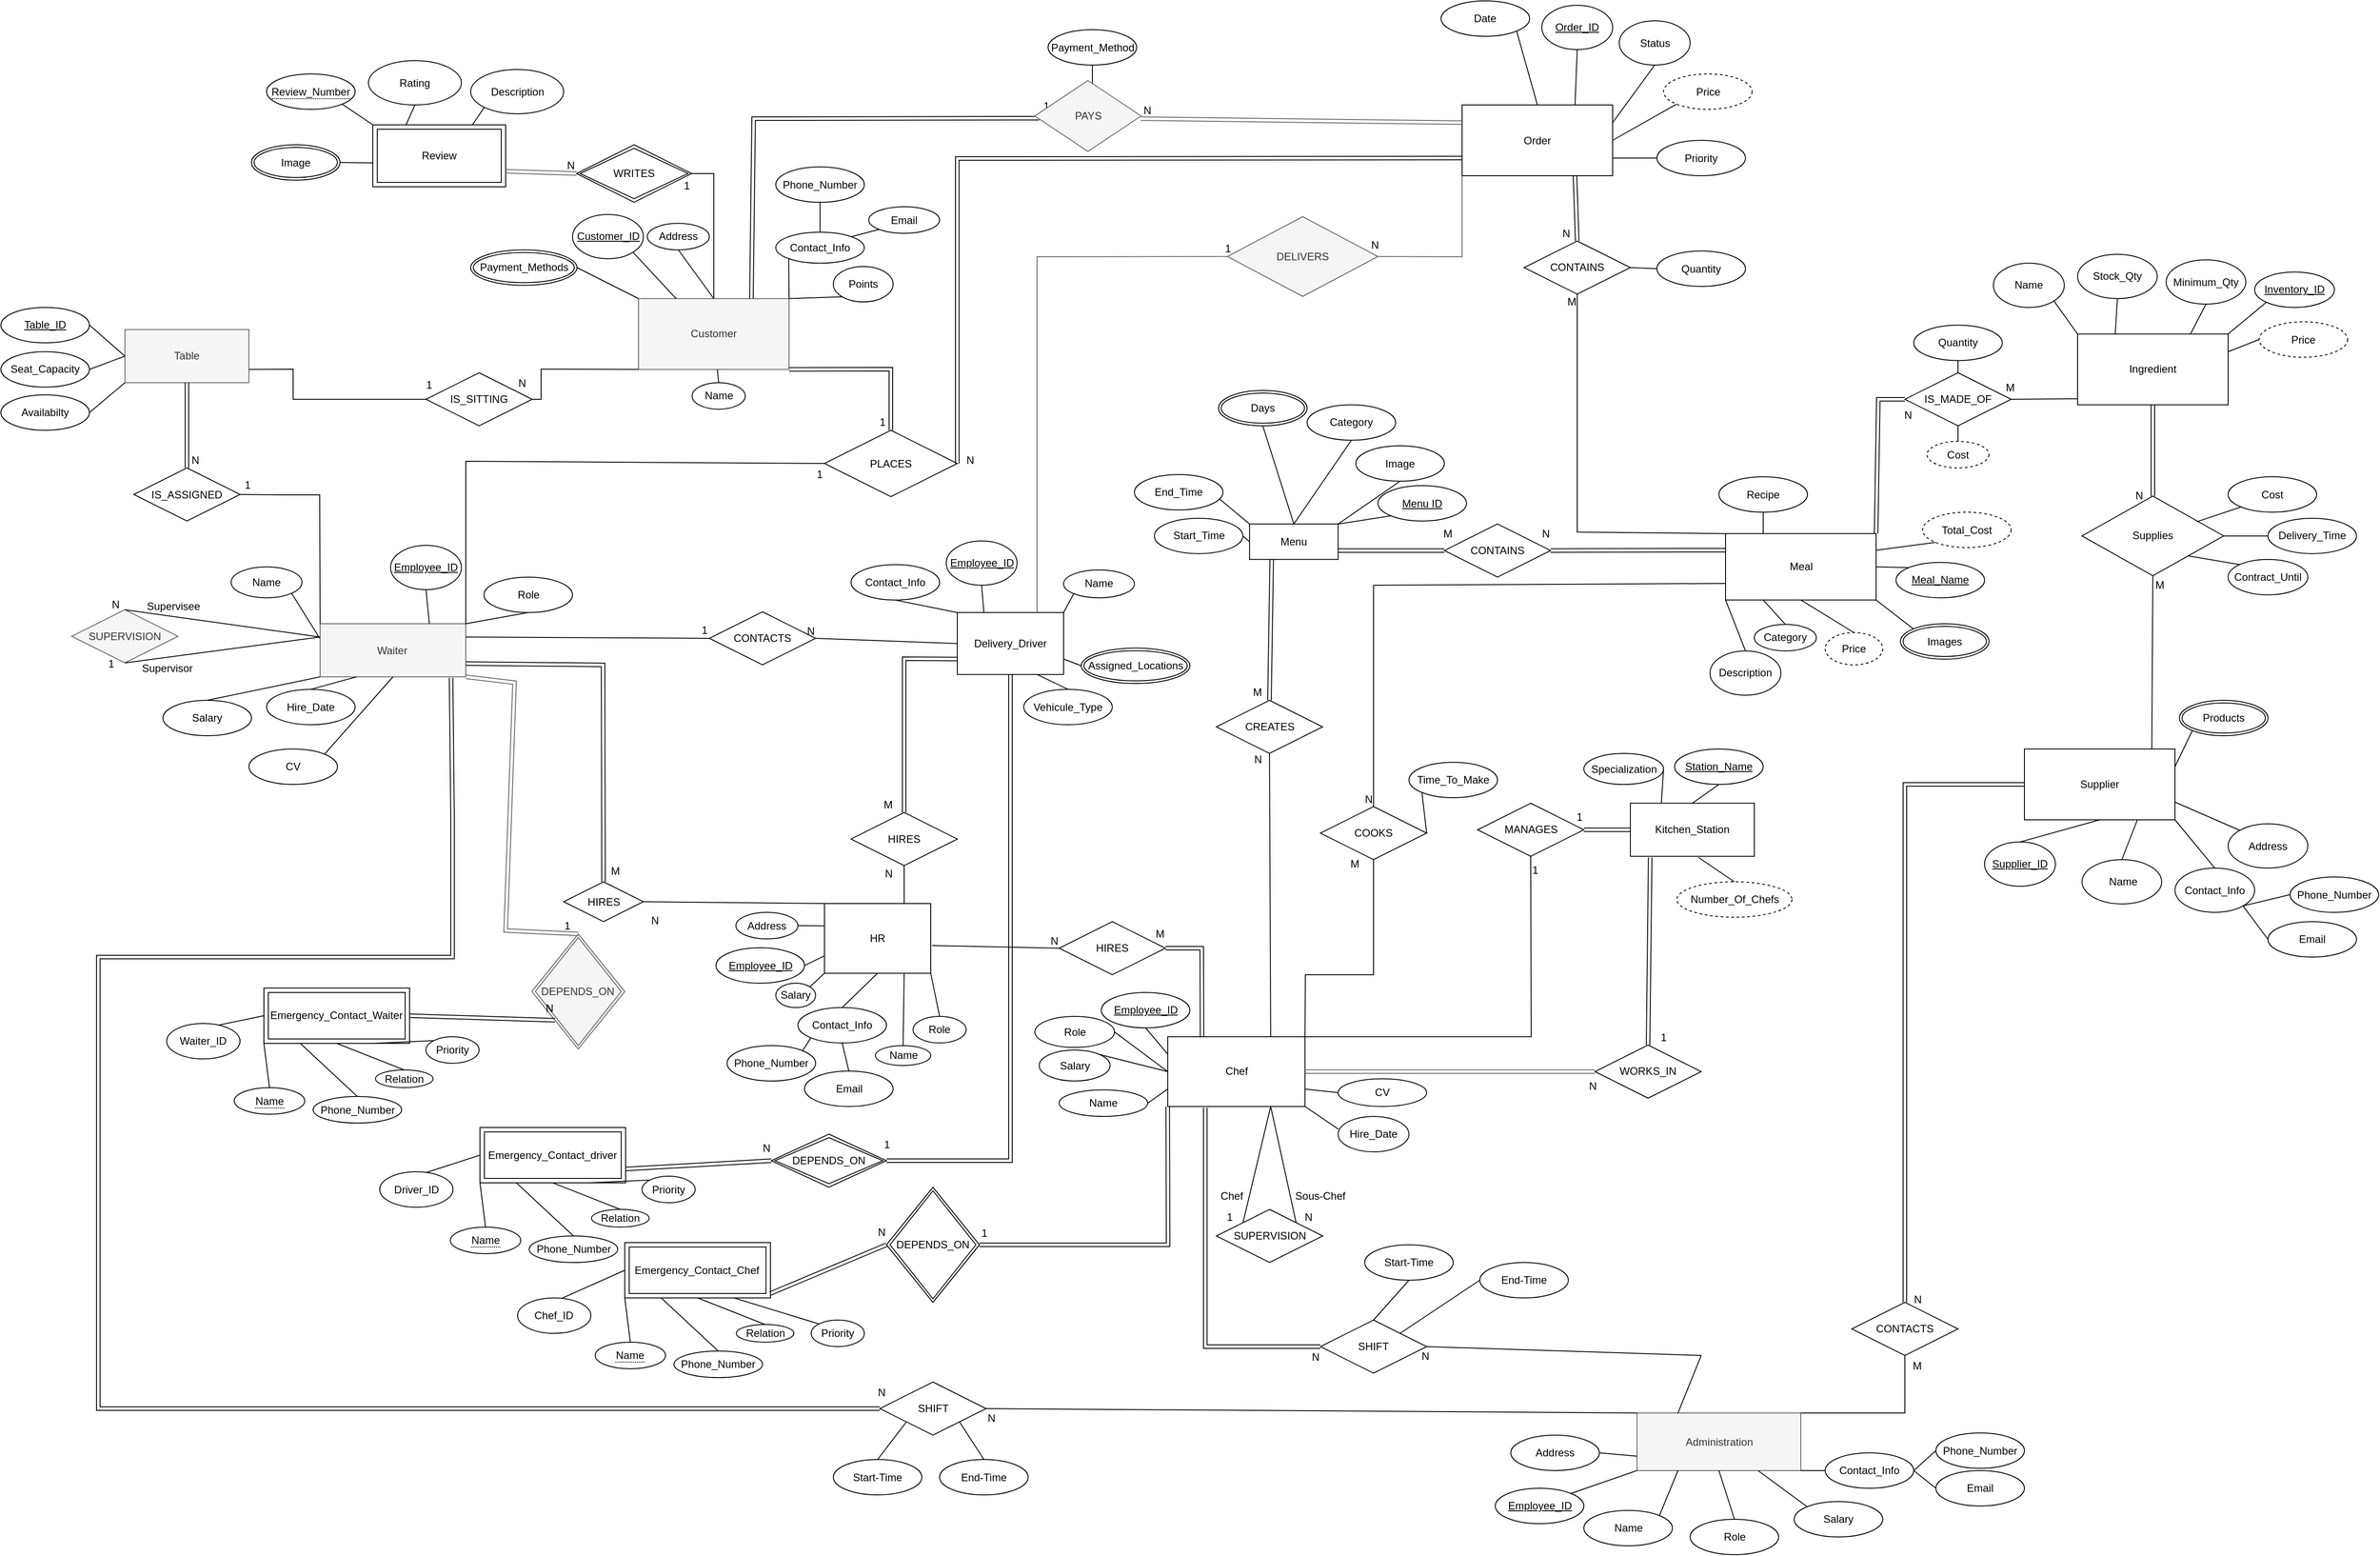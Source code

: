 <mxfile version="24.8.6">
  <diagram name="Page-1" id="iad6M7SJFBZVvGmsRlp6">
    <mxGraphModel dx="3367" dy="1469" grid="1" gridSize="10" guides="1" tooltips="1" connect="1" arrows="1" fold="1" page="1" pageScale="1" pageWidth="1100" pageHeight="850" math="0" shadow="0">
      <root>
        <mxCell id="0" />
        <mxCell id="1" parent="0" />
        <mxCell id="_Os3ovWYdSZybvVUTS0H-1" value="Customer" style="rounded=0;whiteSpace=wrap;html=1;fillColor=#f5f5f5;strokeColor=#666666;fontColor=#333333;" parent="1" vertex="1">
          <mxGeometry x="-500" y="166.25" width="170" height="80" as="geometry" />
        </mxCell>
        <mxCell id="_Os3ovWYdSZybvVUTS0H-2" value="&lt;u&gt;Customer_ID&lt;/u&gt;" style="ellipse;whiteSpace=wrap;html=1;" parent="1" vertex="1">
          <mxGeometry x="-574.49" y="71.25" width="80" height="50" as="geometry" />
        </mxCell>
        <mxCell id="_Os3ovWYdSZybvVUTS0H-3" value="Address" style="ellipse;whiteSpace=wrap;html=1;" parent="1" vertex="1">
          <mxGeometry x="-490" y="81.25" width="70" height="30" as="geometry" />
        </mxCell>
        <mxCell id="_Os3ovWYdSZybvVUTS0H-4" value="Contact_Info" style="ellipse;whiteSpace=wrap;html=1;" parent="1" vertex="1">
          <mxGeometry x="-345" y="91.25" width="100" height="35" as="geometry" />
        </mxCell>
        <mxCell id="_Os3ovWYdSZybvVUTS0H-5" value="Points" style="ellipse;whiteSpace=wrap;html=1;" parent="1" vertex="1">
          <mxGeometry x="-280" y="130" width="67.5" height="40" as="geometry" />
        </mxCell>
        <mxCell id="_Os3ovWYdSZybvVUTS0H-9" value="" style="endArrow=none;html=1;rounded=0;entryX=0;entryY=1;entryDx=0;entryDy=0;exitX=1;exitY=0;exitDx=0;exitDy=0;" parent="1" source="_Os3ovWYdSZybvVUTS0H-1" target="_Os3ovWYdSZybvVUTS0H-5" edge="1">
          <mxGeometry relative="1" as="geometry">
            <mxPoint x="-334.49" y="256.25" as="sourcePoint" />
            <mxPoint x="-174.49" y="256.25" as="targetPoint" />
          </mxGeometry>
        </mxCell>
        <mxCell id="_Os3ovWYdSZybvVUTS0H-12" value="" style="endArrow=none;html=1;rounded=0;exitX=0;exitY=1;exitDx=0;exitDy=0;entryX=1;entryY=0;entryDx=0;entryDy=0;" parent="1" source="_Os3ovWYdSZybvVUTS0H-4" target="_Os3ovWYdSZybvVUTS0H-1" edge="1">
          <mxGeometry relative="1" as="geometry">
            <mxPoint x="-334.49" y="256.25" as="sourcePoint" />
            <mxPoint x="-174.49" y="256.25" as="targetPoint" />
          </mxGeometry>
        </mxCell>
        <mxCell id="_Os3ovWYdSZybvVUTS0H-13" value="" style="endArrow=none;html=1;rounded=0;entryX=0.5;entryY=1;entryDx=0;entryDy=0;exitX=0.5;exitY=0;exitDx=0;exitDy=0;" parent="1" source="_Os3ovWYdSZybvVUTS0H-1" target="_Os3ovWYdSZybvVUTS0H-3" edge="1">
          <mxGeometry relative="1" as="geometry">
            <mxPoint x="-334.49" y="256.25" as="sourcePoint" />
            <mxPoint x="-174.49" y="256.25" as="targetPoint" />
          </mxGeometry>
        </mxCell>
        <mxCell id="_Os3ovWYdSZybvVUTS0H-14" value="" style="endArrow=none;html=1;rounded=0;entryX=1;entryY=1;entryDx=0;entryDy=0;exitX=0.25;exitY=0;exitDx=0;exitDy=0;" parent="1" source="_Os3ovWYdSZybvVUTS0H-1" target="_Os3ovWYdSZybvVUTS0H-2" edge="1">
          <mxGeometry relative="1" as="geometry">
            <mxPoint x="-334.49" y="256.25" as="sourcePoint" />
            <mxPoint x="-174.49" y="256.25" as="targetPoint" />
          </mxGeometry>
        </mxCell>
        <mxCell id="_Os3ovWYdSZybvVUTS0H-15" value="" style="endArrow=none;html=1;rounded=0;exitX=1;exitY=0.5;exitDx=0;exitDy=0;entryX=0;entryY=0;entryDx=0;entryDy=0;" parent="1" source="15D66pHCM-ideDCtoqZD-92" target="_Os3ovWYdSZybvVUTS0H-1" edge="1">
          <mxGeometry relative="1" as="geometry">
            <mxPoint x="-524.49" y="196.25" as="sourcePoint" />
            <mxPoint x="-174.49" y="256.25" as="targetPoint" />
          </mxGeometry>
        </mxCell>
        <mxCell id="_Os3ovWYdSZybvVUTS0H-20" value="Ingredient" style="rounded=0;whiteSpace=wrap;html=1;" parent="1" vertex="1">
          <mxGeometry x="1125" y="206.25" width="170" height="80" as="geometry" />
        </mxCell>
        <mxCell id="_Os3ovWYdSZybvVUTS0H-21" value="Name" style="ellipse;whiteSpace=wrap;html=1;" parent="1" vertex="1">
          <mxGeometry x="1030" y="126.25" width="80" height="50" as="geometry" />
        </mxCell>
        <mxCell id="_Os3ovWYdSZybvVUTS0H-22" value="Stock_Qty" style="ellipse;whiteSpace=wrap;html=1;" parent="1" vertex="1">
          <mxGeometry x="1125" y="116.25" width="90" height="50" as="geometry" />
        </mxCell>
        <mxCell id="_Os3ovWYdSZybvVUTS0H-23" value="Minimum_Qty" style="ellipse;whiteSpace=wrap;html=1;" parent="1" vertex="1">
          <mxGeometry x="1225" y="122.5" width="90" height="50" as="geometry" />
        </mxCell>
        <mxCell id="_Os3ovWYdSZybvVUTS0H-24" value="&lt;u&gt;Inventory_ID&lt;/u&gt;" style="ellipse;whiteSpace=wrap;html=1;" parent="1" vertex="1">
          <mxGeometry x="1325" y="136.25" width="90" height="40" as="geometry" />
        </mxCell>
        <mxCell id="_Os3ovWYdSZybvVUTS0H-27" value="" style="endArrow=none;html=1;rounded=0;entryX=0;entryY=1;entryDx=0;entryDy=0;exitX=1;exitY=0;exitDx=0;exitDy=0;" parent="1" source="_Os3ovWYdSZybvVUTS0H-20" target="_Os3ovWYdSZybvVUTS0H-24" edge="1">
          <mxGeometry relative="1" as="geometry">
            <mxPoint x="1290" y="290" as="sourcePoint" />
            <mxPoint x="1450" y="290" as="targetPoint" />
          </mxGeometry>
        </mxCell>
        <mxCell id="_Os3ovWYdSZybvVUTS0H-29" value="" style="endArrow=none;html=1;rounded=0;exitX=0.5;exitY=1;exitDx=0;exitDy=0;entryX=0.75;entryY=0;entryDx=0;entryDy=0;" parent="1" source="_Os3ovWYdSZybvVUTS0H-23" target="_Os3ovWYdSZybvVUTS0H-20" edge="1">
          <mxGeometry relative="1" as="geometry">
            <mxPoint x="1290" y="290" as="sourcePoint" />
            <mxPoint x="1450" y="290" as="targetPoint" />
          </mxGeometry>
        </mxCell>
        <mxCell id="_Os3ovWYdSZybvVUTS0H-30" value="" style="endArrow=none;html=1;rounded=0;entryX=0.5;entryY=1;entryDx=0;entryDy=0;exitX=0.25;exitY=0;exitDx=0;exitDy=0;" parent="1" source="_Os3ovWYdSZybvVUTS0H-20" target="_Os3ovWYdSZybvVUTS0H-22" edge="1">
          <mxGeometry relative="1" as="geometry">
            <mxPoint x="1290" y="290" as="sourcePoint" />
            <mxPoint x="1450" y="290" as="targetPoint" />
          </mxGeometry>
        </mxCell>
        <mxCell id="_Os3ovWYdSZybvVUTS0H-31" value="" style="endArrow=none;html=1;rounded=0;entryX=1;entryY=1;entryDx=0;entryDy=0;exitX=0;exitY=0;exitDx=0;exitDy=0;" parent="1" source="_Os3ovWYdSZybvVUTS0H-20" target="_Os3ovWYdSZybvVUTS0H-21" edge="1">
          <mxGeometry relative="1" as="geometry">
            <mxPoint x="1290" y="290" as="sourcePoint" />
            <mxPoint x="1450" y="290" as="targetPoint" />
          </mxGeometry>
        </mxCell>
        <mxCell id="_Os3ovWYdSZybvVUTS0H-33" value="Name" style="ellipse;whiteSpace=wrap;html=1;align=center;" parent="1" vertex="1">
          <mxGeometry x="-439.49" y="261.25" width="60" height="30" as="geometry" />
        </mxCell>
        <mxCell id="_Os3ovWYdSZybvVUTS0H-34" value="" style="endArrow=none;html=1;rounded=0;exitX=0.5;exitY=0;exitDx=0;exitDy=0;" parent="1" source="_Os3ovWYdSZybvVUTS0H-33" target="_Os3ovWYdSZybvVUTS0H-1" edge="1">
          <mxGeometry relative="1" as="geometry">
            <mxPoint x="-409" y="280" as="sourcePoint" />
            <mxPoint x="-410" y="250" as="targetPoint" />
          </mxGeometry>
        </mxCell>
        <mxCell id="_Os3ovWYdSZybvVUTS0H-35" value="Supplier" style="rounded=0;whiteSpace=wrap;html=1;shadow=0;" parent="1" vertex="1">
          <mxGeometry x="1065" y="675" width="170" height="80" as="geometry" />
        </mxCell>
        <mxCell id="_Os3ovWYdSZybvVUTS0H-36" value="&lt;u&gt;Supplier_ID&lt;/u&gt;" style="ellipse;whiteSpace=wrap;html=1;shadow=0;" parent="1" vertex="1">
          <mxGeometry x="1020" y="780" width="80" height="50" as="geometry" />
        </mxCell>
        <mxCell id="_Os3ovWYdSZybvVUTS0H-37" value="&amp;nbsp;Name" style="ellipse;whiteSpace=wrap;html=1;shadow=0;" parent="1" vertex="1">
          <mxGeometry x="1130" y="800" width="90" height="50" as="geometry" />
        </mxCell>
        <mxCell id="_Os3ovWYdSZybvVUTS0H-38" value="Contact_Info" style="ellipse;whiteSpace=wrap;html=1;shadow=0;" parent="1" vertex="1">
          <mxGeometry x="1235" y="809.54" width="90" height="50" as="geometry" />
        </mxCell>
        <mxCell id="_Os3ovWYdSZybvVUTS0H-39" value="Contract_Until" style="ellipse;whiteSpace=wrap;html=1;shadow=0;" parent="1" vertex="1">
          <mxGeometry x="1295" y="460.86" width="90" height="40" as="geometry" />
        </mxCell>
        <mxCell id="_Os3ovWYdSZybvVUTS0H-40" value="" style="endArrow=none;html=1;rounded=0;entryX=0;entryY=0;entryDx=0;entryDy=0;exitX=1;exitY=1;exitDx=0;exitDy=0;shadow=0;" parent="1" source="_Os3ovWYdSZybvVUTS0H-44" target="_Os3ovWYdSZybvVUTS0H-39" edge="1">
          <mxGeometry relative="1" as="geometry">
            <mxPoint x="1300" y="617.5" as="sourcePoint" />
            <mxPoint x="1460" y="617.5" as="targetPoint" />
          </mxGeometry>
        </mxCell>
        <mxCell id="_Os3ovWYdSZybvVUTS0H-41" value="" style="endArrow=none;html=1;rounded=0;exitX=0.5;exitY=0;exitDx=0;exitDy=0;entryX=1;entryY=1;entryDx=0;entryDy=0;shadow=0;" parent="1" source="_Os3ovWYdSZybvVUTS0H-38" target="_Os3ovWYdSZybvVUTS0H-35" edge="1">
          <mxGeometry relative="1" as="geometry">
            <mxPoint x="1195" y="749.54" as="sourcePoint" />
            <mxPoint x="1355" y="749.54" as="targetPoint" />
          </mxGeometry>
        </mxCell>
        <mxCell id="_Os3ovWYdSZybvVUTS0H-42" value="" style="endArrow=none;html=1;rounded=0;entryX=0.5;entryY=0;entryDx=0;entryDy=0;exitX=0.75;exitY=1;exitDx=0;exitDy=0;shadow=0;" parent="1" source="_Os3ovWYdSZybvVUTS0H-35" target="_Os3ovWYdSZybvVUTS0H-37" edge="1">
          <mxGeometry relative="1" as="geometry">
            <mxPoint x="1195" y="749.54" as="sourcePoint" />
            <mxPoint x="1355" y="749.54" as="targetPoint" />
          </mxGeometry>
        </mxCell>
        <mxCell id="_Os3ovWYdSZybvVUTS0H-43" value="" style="endArrow=none;html=1;rounded=0;entryX=0.5;entryY=0;entryDx=0;entryDy=0;exitX=0.5;exitY=1;exitDx=0;exitDy=0;shadow=0;" parent="1" source="_Os3ovWYdSZybvVUTS0H-35" target="_Os3ovWYdSZybvVUTS0H-36" edge="1">
          <mxGeometry relative="1" as="geometry">
            <mxPoint x="1195" y="749.54" as="sourcePoint" />
            <mxPoint x="1355" y="749.54" as="targetPoint" />
          </mxGeometry>
        </mxCell>
        <mxCell id="_Os3ovWYdSZybvVUTS0H-44" value="Supplies" style="shape=rhombus;perimeter=rhombusPerimeter;whiteSpace=wrap;html=1;align=center;" parent="1" vertex="1">
          <mxGeometry x="1130" y="389.33" width="160" height="90" as="geometry" />
        </mxCell>
        <mxCell id="_Os3ovWYdSZybvVUTS0H-47" value="" style="endArrow=none;html=1;rounded=0;entryX=0.5;entryY=1;entryDx=0;entryDy=0;exitX=0.846;exitY=-0.006;exitDx=0;exitDy=0;exitPerimeter=0;" parent="1" source="_Os3ovWYdSZybvVUTS0H-35" target="_Os3ovWYdSZybvVUTS0H-44" edge="1">
          <mxGeometry relative="1" as="geometry">
            <mxPoint x="1070" y="540" as="sourcePoint" />
            <mxPoint x="950" y="480" as="targetPoint" />
          </mxGeometry>
        </mxCell>
        <mxCell id="_Os3ovWYdSZybvVUTS0H-48" value="M" style="resizable=0;html=1;whiteSpace=wrap;align=right;verticalAlign=bottom;" parent="_Os3ovWYdSZybvVUTS0H-47" connectable="0" vertex="1">
          <mxGeometry x="1" relative="1" as="geometry">
            <mxPoint x="15" y="19" as="offset" />
          </mxGeometry>
        </mxCell>
        <mxCell id="_Os3ovWYdSZybvVUTS0H-49" value="Price" style="ellipse;whiteSpace=wrap;html=1;align=center;dashed=1;" parent="1" vertex="1">
          <mxGeometry x="1330" y="192.5" width="100" height="40" as="geometry" />
        </mxCell>
        <mxCell id="_Os3ovWYdSZybvVUTS0H-50" value="" style="endArrow=none;html=1;rounded=0;exitX=1;exitY=0.25;exitDx=0;exitDy=0;entryX=0;entryY=0.5;entryDx=0;entryDy=0;" parent="1" source="_Os3ovWYdSZybvVUTS0H-20" target="_Os3ovWYdSZybvVUTS0H-49" edge="1">
          <mxGeometry relative="1" as="geometry">
            <mxPoint x="1030" y="425" as="sourcePoint" />
            <mxPoint x="1190" y="425" as="targetPoint" />
          </mxGeometry>
        </mxCell>
        <mxCell id="_Os3ovWYdSZybvVUTS0H-51" value="Delivery_Time" style="ellipse;whiteSpace=wrap;html=1;align=center;" parent="1" vertex="1">
          <mxGeometry x="1340" y="414.33" width="100" height="40" as="geometry" />
        </mxCell>
        <mxCell id="_Os3ovWYdSZybvVUTS0H-52" value="" style="endArrow=none;html=1;rounded=0;entryX=0;entryY=0.5;entryDx=0;entryDy=0;exitX=1;exitY=0.5;exitDx=0;exitDy=0;" parent="1" source="_Os3ovWYdSZybvVUTS0H-44" target="_Os3ovWYdSZybvVUTS0H-51" edge="1">
          <mxGeometry relative="1" as="geometry">
            <mxPoint x="1280" y="417.5" as="sourcePoint" />
            <mxPoint x="1240" y="467.5" as="targetPoint" />
          </mxGeometry>
        </mxCell>
        <mxCell id="_Os3ovWYdSZybvVUTS0H-53" value="Cost" style="ellipse;whiteSpace=wrap;html=1;align=center;" parent="1" vertex="1">
          <mxGeometry x="1295" y="367.5" width="100" height="40" as="geometry" />
        </mxCell>
        <mxCell id="_Os3ovWYdSZybvVUTS0H-54" value="" style="endArrow=none;html=1;rounded=0;exitX=0;exitY=1;exitDx=0;exitDy=0;entryX=0.81;entryY=0.322;entryDx=0;entryDy=0;entryPerimeter=0;" parent="1" source="_Os3ovWYdSZybvVUTS0H-53" target="_Os3ovWYdSZybvVUTS0H-44" edge="1">
          <mxGeometry relative="1" as="geometry">
            <mxPoint x="1080" y="467.5" as="sourcePoint" />
            <mxPoint x="1270" y="407.5" as="targetPoint" />
          </mxGeometry>
        </mxCell>
        <mxCell id="_Os3ovWYdSZybvVUTS0H-56" value="" style="endArrow=none;html=1;rounded=0;entryX=1;entryY=0.25;entryDx=0;entryDy=0;exitX=0;exitY=1;exitDx=0;exitDy=0;" parent="1" source="Mz4xzUT4oG2Xsr-lTTY3-5" target="_Os3ovWYdSZybvVUTS0H-35" edge="1">
          <mxGeometry relative="1" as="geometry">
            <mxPoint x="1260" y="695" as="sourcePoint" />
            <mxPoint x="1135" y="599.54" as="targetPoint" />
          </mxGeometry>
        </mxCell>
        <mxCell id="_Os3ovWYdSZybvVUTS0H-57" value="Meal" style="whiteSpace=wrap;html=1;align=center;" parent="1" vertex="1">
          <mxGeometry x="727.5" y="431.72" width="170" height="75" as="geometry" />
        </mxCell>
        <mxCell id="_Os3ovWYdSZybvVUTS0H-58" value="IS_MADE_OF" style="shape=rhombus;perimeter=rhombusPerimeter;whiteSpace=wrap;html=1;align=center;" parent="1" vertex="1">
          <mxGeometry x="930" y="250" width="120" height="60" as="geometry" />
        </mxCell>
        <mxCell id="_Os3ovWYdSZybvVUTS0H-60" value="Quantity" style="ellipse;whiteSpace=wrap;html=1;align=center;" parent="1" vertex="1">
          <mxGeometry x="940" y="196.25" width="100" height="40" as="geometry" />
        </mxCell>
        <mxCell id="_Os3ovWYdSZybvVUTS0H-61" value="" style="endArrow=none;html=1;rounded=0;entryX=0.5;entryY=1;entryDx=0;entryDy=0;exitX=0.5;exitY=0;exitDx=0;exitDy=0;" parent="1" source="_Os3ovWYdSZybvVUTS0H-58" target="_Os3ovWYdSZybvVUTS0H-60" edge="1">
          <mxGeometry relative="1" as="geometry">
            <mxPoint x="865" y="281.25" as="sourcePoint" />
            <mxPoint x="865" y="266.25" as="targetPoint" />
          </mxGeometry>
        </mxCell>
        <mxCell id="_Os3ovWYdSZybvVUTS0H-64" value="" style="endArrow=none;html=1;rounded=0;entryX=1;entryY=0.5;entryDx=0;entryDy=0;exitX=0;exitY=0.914;exitDx=0;exitDy=0;exitPerimeter=0;" parent="1" source="_Os3ovWYdSZybvVUTS0H-20" target="_Os3ovWYdSZybvVUTS0H-58" edge="1">
          <mxGeometry relative="1" as="geometry">
            <mxPoint x="560" y="450" as="sourcePoint" />
            <mxPoint x="720" y="450" as="targetPoint" />
            <Array as="points" />
          </mxGeometry>
        </mxCell>
        <mxCell id="_Os3ovWYdSZybvVUTS0H-65" value="M" style="resizable=0;html=1;whiteSpace=wrap;align=right;verticalAlign=bottom;" parent="_Os3ovWYdSZybvVUTS0H-64" connectable="0" vertex="1">
          <mxGeometry x="1" relative="1" as="geometry">
            <mxPoint x="5" y="-4" as="offset" />
          </mxGeometry>
        </mxCell>
        <mxCell id="_Os3ovWYdSZybvVUTS0H-66" value="Cost" style="ellipse;whiteSpace=wrap;html=1;align=center;dashed=1;" parent="1" vertex="1">
          <mxGeometry x="955" y="327.5" width="70" height="30" as="geometry" />
        </mxCell>
        <mxCell id="_Os3ovWYdSZybvVUTS0H-67" value="" style="endArrow=none;html=1;rounded=0;entryX=0.5;entryY=1;entryDx=0;entryDy=0;exitX=0.5;exitY=0;exitDx=0;exitDy=0;" parent="1" source="_Os3ovWYdSZybvVUTS0H-66" target="_Os3ovWYdSZybvVUTS0H-58" edge="1">
          <mxGeometry relative="1" as="geometry">
            <mxPoint x="560" y="450" as="sourcePoint" />
            <mxPoint x="720" y="450" as="targetPoint" />
          </mxGeometry>
        </mxCell>
        <mxCell id="_Os3ovWYdSZybvVUTS0H-68" value="&lt;u&gt;Meal_Name&lt;/u&gt;" style="ellipse;whiteSpace=wrap;html=1;align=center;" parent="1" vertex="1">
          <mxGeometry x="920" y="464.22" width="100" height="40" as="geometry" />
        </mxCell>
        <mxCell id="_Os3ovWYdSZybvVUTS0H-70" value="" style="endArrow=none;html=1;rounded=0;entryX=0.5;entryY=0;entryDx=0;entryDy=0;exitX=0.5;exitY=1;exitDx=0;exitDy=0;" parent="1" source="_Os3ovWYdSZybvVUTS0H-57" target="QMufbBYT5-EmloUmO-Ap-3" edge="1">
          <mxGeometry relative="1" as="geometry">
            <mxPoint x="850" y="524.22" as="sourcePoint" />
            <mxPoint x="870" y="544.22" as="targetPoint" />
          </mxGeometry>
        </mxCell>
        <mxCell id="_Os3ovWYdSZybvVUTS0H-71" value="" style="endArrow=none;html=1;rounded=0;entryX=0;entryY=0;entryDx=0;entryDy=0;exitX=1;exitY=0.5;exitDx=0;exitDy=0;" parent="1" source="_Os3ovWYdSZybvVUTS0H-57" target="_Os3ovWYdSZybvVUTS0H-68" edge="1">
          <mxGeometry relative="1" as="geometry">
            <mxPoint x="770" y="424.22" as="sourcePoint" />
            <mxPoint x="930" y="424.22" as="targetPoint" />
          </mxGeometry>
        </mxCell>
        <mxCell id="_Os3ovWYdSZybvVUTS0H-77" value="Waiter" style="whiteSpace=wrap;html=1;align=center;fillColor=#f5f5f5;strokeColor=#666666;fontColor=#333333;" parent="1" vertex="1">
          <mxGeometry x="-859.53" y="533.51" width="164.49" height="60" as="geometry" />
        </mxCell>
        <mxCell id="_Os3ovWYdSZybvVUTS0H-78" value="Name" style="ellipse;whiteSpace=wrap;html=1;align=center;" parent="1" vertex="1">
          <mxGeometry x="-960" y="469.22" width="80" height="35" as="geometry" />
        </mxCell>
        <mxCell id="_Os3ovWYdSZybvVUTS0H-79" value="&lt;u&gt;Employee_ID&lt;/u&gt;" style="ellipse;whiteSpace=wrap;html=1;" parent="1" vertex="1">
          <mxGeometry x="-779.96" y="445" width="80" height="50" as="geometry" />
        </mxCell>
        <mxCell id="_Os3ovWYdSZybvVUTS0H-80" value="" style="endArrow=none;html=1;rounded=0;exitX=0.5;exitY=1;exitDx=0;exitDy=0;entryX=0.75;entryY=0;entryDx=0;entryDy=0;" parent="1" source="_Os3ovWYdSZybvVUTS0H-79" target="_Os3ovWYdSZybvVUTS0H-77" edge="1">
          <mxGeometry relative="1" as="geometry">
            <mxPoint x="-620" y="511.48" as="sourcePoint" />
            <mxPoint x="-460" y="511.48" as="targetPoint" />
          </mxGeometry>
        </mxCell>
        <mxCell id="_Os3ovWYdSZybvVUTS0H-81" value="" style="endArrow=none;html=1;rounded=0;exitX=1;exitY=1;exitDx=0;exitDy=0;" parent="1" source="_Os3ovWYdSZybvVUTS0H-78" edge="1">
          <mxGeometry relative="1" as="geometry">
            <mxPoint x="-620" y="511.48" as="sourcePoint" />
            <mxPoint x="-860" y="550" as="targetPoint" />
          </mxGeometry>
        </mxCell>
        <mxCell id="_Os3ovWYdSZybvVUTS0H-82" value="Salary" style="ellipse;whiteSpace=wrap;html=1;align=center;" parent="1" vertex="1">
          <mxGeometry x="-1037.03" y="620" width="100" height="40" as="geometry" />
        </mxCell>
        <mxCell id="_Os3ovWYdSZybvVUTS0H-83" value="" style="endArrow=none;html=1;rounded=0;exitX=0.5;exitY=0;exitDx=0;exitDy=0;entryX=0;entryY=1;entryDx=0;entryDy=0;" parent="1" source="_Os3ovWYdSZybvVUTS0H-82" target="_Os3ovWYdSZybvVUTS0H-77" edge="1">
          <mxGeometry relative="1" as="geometry">
            <mxPoint x="-920" y="657.73" as="sourcePoint" />
            <mxPoint x="-460" y="511.48" as="targetPoint" />
          </mxGeometry>
        </mxCell>
        <mxCell id="_Os3ovWYdSZybvVUTS0H-84" value="Role" style="ellipse;whiteSpace=wrap;html=1;align=center;" parent="1" vertex="1">
          <mxGeometry x="-674.49" y="480.86" width="100" height="40" as="geometry" />
        </mxCell>
        <mxCell id="_Os3ovWYdSZybvVUTS0H-87" value="" style="endArrow=none;html=1;rounded=0;exitX=0.5;exitY=1;exitDx=0;exitDy=0;entryX=1;entryY=0;entryDx=0;entryDy=0;" parent="1" source="_Os3ovWYdSZybvVUTS0H-84" target="_Os3ovWYdSZybvVUTS0H-77" edge="1">
          <mxGeometry relative="1" as="geometry">
            <mxPoint x="-620" y="511.48" as="sourcePoint" />
            <mxPoint x="-460" y="511.48" as="targetPoint" />
          </mxGeometry>
        </mxCell>
        <mxCell id="_Os3ovWYdSZybvVUTS0H-88" value="SUPERVISION" style="shape=rhombus;perimeter=rhombusPerimeter;whiteSpace=wrap;html=1;align=center;fillColor=#f5f5f5;strokeColor=#666666;fontColor=#333333;" parent="1" vertex="1">
          <mxGeometry x="-1140" y="517.73" width="120" height="60" as="geometry" />
        </mxCell>
        <mxCell id="_Os3ovWYdSZybvVUTS0H-89" value="" style="endArrow=none;html=1;rounded=0;entryX=0.5;entryY=0;entryDx=0;entryDy=0;exitX=0;exitY=0.25;exitDx=0;exitDy=0;" parent="1" source="_Os3ovWYdSZybvVUTS0H-77" target="_Os3ovWYdSZybvVUTS0H-88" edge="1">
          <mxGeometry relative="1" as="geometry">
            <mxPoint x="-750" y="551.48" as="sourcePoint" />
            <mxPoint x="-590" y="551.48" as="targetPoint" />
          </mxGeometry>
        </mxCell>
        <mxCell id="_Os3ovWYdSZybvVUTS0H-90" value="N" style="resizable=0;html=1;whiteSpace=wrap;align=right;verticalAlign=bottom;" parent="_Os3ovWYdSZybvVUTS0H-89" connectable="0" vertex="1">
          <mxGeometry x="1" relative="1" as="geometry">
            <mxPoint x="-5" y="3" as="offset" />
          </mxGeometry>
        </mxCell>
        <mxCell id="_Os3ovWYdSZybvVUTS0H-94" value="Supervisee" style="text;html=1;align=center;verticalAlign=middle;whiteSpace=wrap;rounded=0;" parent="1" vertex="1">
          <mxGeometry x="-1055.04" y="498.98" width="60" height="30" as="geometry" />
        </mxCell>
        <mxCell id="_Os3ovWYdSZybvVUTS0H-97" value="" style="endArrow=none;html=1;rounded=0;entryX=0.5;entryY=1;entryDx=0;entryDy=0;exitX=0;exitY=0.25;exitDx=0;exitDy=0;" parent="1" source="_Os3ovWYdSZybvVUTS0H-77" target="_Os3ovWYdSZybvVUTS0H-88" edge="1">
          <mxGeometry relative="1" as="geometry">
            <mxPoint x="-750" y="551.48" as="sourcePoint" />
            <mxPoint x="-590" y="551.48" as="targetPoint" />
          </mxGeometry>
        </mxCell>
        <mxCell id="_Os3ovWYdSZybvVUTS0H-98" value="1" style="resizable=0;html=1;whiteSpace=wrap;align=right;verticalAlign=bottom;" parent="_Os3ovWYdSZybvVUTS0H-97" connectable="0" vertex="1">
          <mxGeometry x="1" relative="1" as="geometry">
            <mxPoint x="-10" y="10" as="offset" />
          </mxGeometry>
        </mxCell>
        <mxCell id="_Os3ovWYdSZybvVUTS0H-99" value="Supervisor" style="text;html=1;align=center;verticalAlign=middle;whiteSpace=wrap;rounded=0;" parent="1" vertex="1">
          <mxGeometry x="-1062.5" y="568.51" width="60" height="30" as="geometry" />
        </mxCell>
        <mxCell id="_Os3ovWYdSZybvVUTS0H-101" value="" style="shape=link;html=1;rounded=0;entryX=0;entryY=0.5;entryDx=0;entryDy=0;exitX=1;exitY=0;exitDx=0;exitDy=0;" parent="1" source="_Os3ovWYdSZybvVUTS0H-57" target="_Os3ovWYdSZybvVUTS0H-58" edge="1">
          <mxGeometry relative="1" as="geometry">
            <mxPoint x="670" y="470" as="sourcePoint" />
            <mxPoint x="830" y="470" as="targetPoint" />
            <Array as="points">
              <mxPoint x="900" y="280" />
            </Array>
          </mxGeometry>
        </mxCell>
        <mxCell id="_Os3ovWYdSZybvVUTS0H-102" value="N" style="resizable=0;html=1;whiteSpace=wrap;align=right;verticalAlign=bottom;" parent="_Os3ovWYdSZybvVUTS0H-101" connectable="0" vertex="1">
          <mxGeometry x="1" relative="1" as="geometry">
            <mxPoint x="10" y="26" as="offset" />
          </mxGeometry>
        </mxCell>
        <mxCell id="_Os3ovWYdSZybvVUTS0H-105" value="" style="shape=link;html=1;rounded=0;exitX=0.5;exitY=0;exitDx=0;exitDy=0;entryX=0.5;entryY=1;entryDx=0;entryDy=0;" parent="1" source="_Os3ovWYdSZybvVUTS0H-44" target="_Os3ovWYdSZybvVUTS0H-20" edge="1">
          <mxGeometry relative="1" as="geometry">
            <mxPoint x="770" y="480" as="sourcePoint" />
            <mxPoint x="1215" y="270" as="targetPoint" />
          </mxGeometry>
        </mxCell>
        <mxCell id="_Os3ovWYdSZybvVUTS0H-106" value="N" style="resizable=0;html=1;whiteSpace=wrap;align=right;verticalAlign=bottom;" parent="_Os3ovWYdSZybvVUTS0H-105" connectable="0" vertex="1">
          <mxGeometry x="1" relative="1" as="geometry">
            <mxPoint x="-10" y="111" as="offset" />
          </mxGeometry>
        </mxCell>
        <mxCell id="15D66pHCM-ideDCtoqZD-2" value="Category" style="ellipse;whiteSpace=wrap;html=1;" parent="1" vertex="1">
          <mxGeometry x="760" y="534.22" width="70" height="30" as="geometry" />
        </mxCell>
        <mxCell id="15D66pHCM-ideDCtoqZD-3" value="" style="endArrow=none;html=1;rounded=0;exitX=0.5;exitY=0;exitDx=0;exitDy=0;entryX=0.25;entryY=1;entryDx=0;entryDy=0;" parent="1" source="15D66pHCM-ideDCtoqZD-2" target="_Os3ovWYdSZybvVUTS0H-57" edge="1">
          <mxGeometry width="50" height="50" relative="1" as="geometry">
            <mxPoint x="780" y="424.22" as="sourcePoint" />
            <mxPoint x="830" y="374.22" as="targetPoint" />
          </mxGeometry>
        </mxCell>
        <mxCell id="15D66pHCM-ideDCtoqZD-5" value="" style="endArrow=none;html=1;rounded=0;entryX=1;entryY=1;entryDx=0;entryDy=0;exitX=0;exitY=0;exitDx=0;exitDy=0;" parent="1" source="Mz4xzUT4oG2Xsr-lTTY3-1" target="_Os3ovWYdSZybvVUTS0H-57" edge="1">
          <mxGeometry width="50" height="50" relative="1" as="geometry">
            <mxPoint x="931.716" y="536.542" as="sourcePoint" />
            <mxPoint x="770" y="384.22" as="targetPoint" />
          </mxGeometry>
        </mxCell>
        <mxCell id="15D66pHCM-ideDCtoqZD-7" value="Description" style="ellipse;whiteSpace=wrap;html=1;" parent="1" vertex="1">
          <mxGeometry x="710" y="564.22" width="80" height="50" as="geometry" />
        </mxCell>
        <mxCell id="15D66pHCM-ideDCtoqZD-8" value="" style="endArrow=none;html=1;rounded=0;exitX=0;exitY=1;exitDx=0;exitDy=0;entryX=0.5;entryY=0;entryDx=0;entryDy=0;" parent="1" source="_Os3ovWYdSZybvVUTS0H-57" target="15D66pHCM-ideDCtoqZD-7" edge="1">
          <mxGeometry width="50" height="50" relative="1" as="geometry">
            <mxPoint x="720" y="434.22" as="sourcePoint" />
            <mxPoint x="770" y="384.22" as="targetPoint" />
          </mxGeometry>
        </mxCell>
        <mxCell id="15D66pHCM-ideDCtoqZD-10" value="Address" style="ellipse;whiteSpace=wrap;html=1;shadow=0;" parent="1" vertex="1">
          <mxGeometry x="1295" y="759.54" width="90" height="50" as="geometry" />
        </mxCell>
        <mxCell id="15D66pHCM-ideDCtoqZD-11" value="" style="endArrow=none;html=1;rounded=0;entryX=0;entryY=0;entryDx=0;entryDy=0;exitX=1;exitY=0.75;exitDx=0;exitDy=0;" parent="1" source="_Os3ovWYdSZybvVUTS0H-35" target="15D66pHCM-ideDCtoqZD-10" edge="1">
          <mxGeometry width="50" height="50" relative="1" as="geometry">
            <mxPoint x="805" y="609.54" as="sourcePoint" />
            <mxPoint x="855" y="559.54" as="targetPoint" />
          </mxGeometry>
        </mxCell>
        <mxCell id="15D66pHCM-ideDCtoqZD-29" value="Hire_Date" style="ellipse;whiteSpace=wrap;html=1;align=center;" parent="1" vertex="1">
          <mxGeometry x="-919.96" y="607.58" width="100" height="40" as="geometry" />
        </mxCell>
        <mxCell id="15D66pHCM-ideDCtoqZD-30" value="" style="endArrow=none;html=1;rounded=0;exitX=0.25;exitY=1;exitDx=0;exitDy=0;entryX=0.5;entryY=0;entryDx=0;entryDy=0;" parent="1" source="_Os3ovWYdSZybvVUTS0H-77" target="15D66pHCM-ideDCtoqZD-29" edge="1">
          <mxGeometry relative="1" as="geometry">
            <mxPoint x="-620" y="661.48" as="sourcePoint" />
            <mxPoint x="-460" y="661.48" as="targetPoint" />
          </mxGeometry>
        </mxCell>
        <mxCell id="15D66pHCM-ideDCtoqZD-32" value="CV" style="ellipse;whiteSpace=wrap;html=1;align=center;" parent="1" vertex="1">
          <mxGeometry x="-939.92" y="675" width="100" height="40" as="geometry" />
        </mxCell>
        <mxCell id="15D66pHCM-ideDCtoqZD-33" value="" style="endArrow=none;html=1;rounded=0;exitX=0.5;exitY=1;exitDx=0;exitDy=0;entryX=1;entryY=0;entryDx=0;entryDy=0;" parent="1" source="_Os3ovWYdSZybvVUTS0H-77" target="15D66pHCM-ideDCtoqZD-32" edge="1">
          <mxGeometry relative="1" as="geometry">
            <mxPoint x="-620" y="661.48" as="sourcePoint" />
            <mxPoint x="-770" y="662.73" as="targetPoint" />
          </mxGeometry>
        </mxCell>
        <mxCell id="15D66pHCM-ideDCtoqZD-35" value="Recipe" style="ellipse;whiteSpace=wrap;html=1;align=center;" parent="1" vertex="1">
          <mxGeometry x="720" y="367.5" width="100" height="40" as="geometry" />
        </mxCell>
        <mxCell id="15D66pHCM-ideDCtoqZD-36" value="" style="endArrow=none;html=1;rounded=0;exitX=0.5;exitY=1;exitDx=0;exitDy=0;entryX=0.25;entryY=0;entryDx=0;entryDy=0;" parent="1" source="15D66pHCM-ideDCtoqZD-35" target="_Os3ovWYdSZybvVUTS0H-57" edge="1">
          <mxGeometry relative="1" as="geometry">
            <mxPoint x="960" y="464.22" as="sourcePoint" />
            <mxPoint x="1120" y="464.22" as="targetPoint" />
          </mxGeometry>
        </mxCell>
        <mxCell id="15D66pHCM-ideDCtoqZD-38" value="Table" style="whiteSpace=wrap;html=1;align=center;fillColor=#f5f5f5;strokeColor=#666666;fontColor=#333333;" parent="1" vertex="1">
          <mxGeometry x="-1079.92" y="201.25" width="140" height="60" as="geometry" />
        </mxCell>
        <mxCell id="15D66pHCM-ideDCtoqZD-39" value="&lt;u&gt;Table_ID&lt;/u&gt;" style="ellipse;whiteSpace=wrap;html=1;align=center;" parent="1" vertex="1">
          <mxGeometry x="-1220" y="176.25" width="100" height="40" as="geometry" />
        </mxCell>
        <mxCell id="15D66pHCM-ideDCtoqZD-42" value="" style="endArrow=none;html=1;rounded=0;entryX=0;entryY=0.5;entryDx=0;entryDy=0;exitX=1;exitY=0.5;exitDx=0;exitDy=0;" parent="1" source="15D66pHCM-ideDCtoqZD-39" target="15D66pHCM-ideDCtoqZD-38" edge="1">
          <mxGeometry relative="1" as="geometry">
            <mxPoint x="-1120" y="170" as="sourcePoint" />
            <mxPoint x="-679.92" y="152.5" as="targetPoint" />
          </mxGeometry>
        </mxCell>
        <mxCell id="15D66pHCM-ideDCtoqZD-43" value="Seat_Capacity" style="ellipse;whiteSpace=wrap;html=1;align=center;" parent="1" vertex="1">
          <mxGeometry x="-1220" y="226.25" width="100" height="40" as="geometry" />
        </mxCell>
        <mxCell id="15D66pHCM-ideDCtoqZD-44" value="" style="endArrow=none;html=1;rounded=0;exitX=1;exitY=0.5;exitDx=0;exitDy=0;entryX=0;entryY=0.5;entryDx=0;entryDy=0;" parent="1" source="15D66pHCM-ideDCtoqZD-43" target="15D66pHCM-ideDCtoqZD-38" edge="1">
          <mxGeometry relative="1" as="geometry">
            <mxPoint x="-1189.92" y="252.5" as="sourcePoint" />
            <mxPoint x="-679.92" y="152.5" as="targetPoint" />
          </mxGeometry>
        </mxCell>
        <mxCell id="15D66pHCM-ideDCtoqZD-58" value="Order" style="rounded=0;whiteSpace=wrap;html=1;" parent="1" vertex="1">
          <mxGeometry x="430" y="-52.5" width="170" height="80" as="geometry" />
        </mxCell>
        <mxCell id="15D66pHCM-ideDCtoqZD-59" value="&lt;u&gt;Order_ID&lt;/u&gt;" style="ellipse;whiteSpace=wrap;html=1;" parent="1" vertex="1">
          <mxGeometry x="520" y="-165" width="80" height="50" as="geometry" />
        </mxCell>
        <mxCell id="15D66pHCM-ideDCtoqZD-60" value="Status" style="ellipse;whiteSpace=wrap;html=1;" parent="1" vertex="1">
          <mxGeometry x="607.5" y="-147.5" width="80" height="50" as="geometry" />
        </mxCell>
        <mxCell id="15D66pHCM-ideDCtoqZD-68" value="" style="endArrow=none;html=1;rounded=0;entryX=0.5;entryY=1;entryDx=0;entryDy=0;exitX=1;exitY=0.25;exitDx=0;exitDy=0;" parent="1" source="15D66pHCM-ideDCtoqZD-58" target="15D66pHCM-ideDCtoqZD-60" edge="1">
          <mxGeometry relative="1" as="geometry">
            <mxPoint x="590" y="50" as="sourcePoint" />
            <mxPoint x="750" y="50" as="targetPoint" />
          </mxGeometry>
        </mxCell>
        <mxCell id="15D66pHCM-ideDCtoqZD-69" value="" style="endArrow=none;html=1;rounded=0;entryX=0.5;entryY=1;entryDx=0;entryDy=0;exitX=0.75;exitY=0;exitDx=0;exitDy=0;" parent="1" source="15D66pHCM-ideDCtoqZD-58" target="15D66pHCM-ideDCtoqZD-59" edge="1">
          <mxGeometry relative="1" as="geometry">
            <mxPoint x="430" y="-10" as="sourcePoint" />
            <mxPoint x="750" y="80" as="targetPoint" />
          </mxGeometry>
        </mxCell>
        <mxCell id="15D66pHCM-ideDCtoqZD-72" value="" style="endArrow=none;html=1;rounded=0;exitX=0;exitY=1;exitDx=0;exitDy=0;entryX=1;entryY=0.5;entryDx=0;entryDy=0;" parent="1" source="15D66pHCM-ideDCtoqZD-74" target="15D66pHCM-ideDCtoqZD-58" edge="1">
          <mxGeometry relative="1" as="geometry">
            <mxPoint x="504.645" y="-135.858" as="sourcePoint" />
            <mxPoint x="750" y="50" as="targetPoint" />
          </mxGeometry>
        </mxCell>
        <mxCell id="15D66pHCM-ideDCtoqZD-74" value="Price" style="ellipse;whiteSpace=wrap;html=1;align=center;dashed=1;" parent="1" vertex="1">
          <mxGeometry x="657.5" y="-87.5" width="100" height="40" as="geometry" />
        </mxCell>
        <mxCell id="15D66pHCM-ideDCtoqZD-75" value="Priority" style="ellipse;whiteSpace=wrap;html=1;align=center;" parent="1" vertex="1">
          <mxGeometry x="650" y="-12.5" width="100" height="40" as="geometry" />
        </mxCell>
        <mxCell id="15D66pHCM-ideDCtoqZD-76" value="" style="endArrow=none;html=1;rounded=0;entryX=0;entryY=0.5;entryDx=0;entryDy=0;exitX=1;exitY=0.75;exitDx=0;exitDy=0;" parent="1" source="15D66pHCM-ideDCtoqZD-58" target="15D66pHCM-ideDCtoqZD-75" edge="1">
          <mxGeometry relative="1" as="geometry">
            <mxPoint x="300" y="100" as="sourcePoint" />
            <mxPoint x="460" y="100" as="targetPoint" />
          </mxGeometry>
        </mxCell>
        <mxCell id="15D66pHCM-ideDCtoqZD-92" value="Payment_Methods" style="ellipse;shape=doubleEllipse;margin=3;whiteSpace=wrap;html=1;align=center;" parent="1" vertex="1">
          <mxGeometry x="-689.49" y="111.25" width="120" height="40" as="geometry" />
        </mxCell>
        <mxCell id="15D66pHCM-ideDCtoqZD-93" value="PLACES" style="shape=rhombus;perimeter=rhombusPerimeter;whiteSpace=wrap;html=1;align=center;" parent="1" vertex="1">
          <mxGeometry x="-290" y="315" width="150" height="75" as="geometry" />
        </mxCell>
        <mxCell id="15D66pHCM-ideDCtoqZD-100" value="" style="endArrow=none;html=1;rounded=0;entryX=0;entryY=0.5;entryDx=0;entryDy=0;exitX=1;exitY=0;exitDx=0;exitDy=0;" parent="1" source="_Os3ovWYdSZybvVUTS0H-77" target="15D66pHCM-ideDCtoqZD-93" edge="1">
          <mxGeometry relative="1" as="geometry">
            <mxPoint x="-110" y="380" as="sourcePoint" />
            <mxPoint x="50" y="380" as="targetPoint" />
            <Array as="points">
              <mxPoint x="-695" y="350" />
            </Array>
          </mxGeometry>
        </mxCell>
        <mxCell id="15D66pHCM-ideDCtoqZD-101" value="1" style="resizable=0;html=1;whiteSpace=wrap;align=right;verticalAlign=bottom;" parent="15D66pHCM-ideDCtoqZD-100" connectable="0" vertex="1">
          <mxGeometry x="1" relative="1" as="geometry">
            <mxPoint y="21" as="offset" />
          </mxGeometry>
        </mxCell>
        <mxCell id="15D66pHCM-ideDCtoqZD-102" value="" style="shape=link;html=1;rounded=0;entryX=1;entryY=0.5;entryDx=0;entryDy=0;exitX=0;exitY=0.75;exitDx=0;exitDy=0;" parent="1" source="15D66pHCM-ideDCtoqZD-58" target="15D66pHCM-ideDCtoqZD-93" edge="1">
          <mxGeometry relative="1" as="geometry">
            <mxPoint x="-150" y="310" as="sourcePoint" />
            <mxPoint x="10" y="310" as="targetPoint" />
            <Array as="points">
              <mxPoint x="-140" y="8" />
            </Array>
          </mxGeometry>
        </mxCell>
        <mxCell id="15D66pHCM-ideDCtoqZD-103" value="N" style="resizable=0;html=1;whiteSpace=wrap;align=right;verticalAlign=bottom;" parent="15D66pHCM-ideDCtoqZD-102" connectable="0" vertex="1">
          <mxGeometry x="1" relative="1" as="geometry">
            <mxPoint x="20" y="5" as="offset" />
          </mxGeometry>
        </mxCell>
        <mxCell id="15D66pHCM-ideDCtoqZD-104" value="" style="shape=link;html=1;rounded=0;entryX=0.5;entryY=0;entryDx=0;entryDy=0;exitX=1;exitY=1;exitDx=0;exitDy=0;" parent="1" source="_Os3ovWYdSZybvVUTS0H-1" target="15D66pHCM-ideDCtoqZD-93" edge="1">
          <mxGeometry relative="1" as="geometry">
            <mxPoint x="-150" y="310" as="sourcePoint" />
            <mxPoint x="10" y="310" as="targetPoint" />
            <Array as="points">
              <mxPoint x="-215" y="246" />
            </Array>
          </mxGeometry>
        </mxCell>
        <mxCell id="15D66pHCM-ideDCtoqZD-105" value="1" style="resizable=0;html=1;whiteSpace=wrap;align=right;verticalAlign=bottom;" parent="15D66pHCM-ideDCtoqZD-104" connectable="0" vertex="1">
          <mxGeometry x="1" relative="1" as="geometry">
            <mxPoint x="-5" as="offset" />
          </mxGeometry>
        </mxCell>
        <mxCell id="15D66pHCM-ideDCtoqZD-107" value="IS_ASSIGNED" style="shape=rhombus;perimeter=rhombusPerimeter;whiteSpace=wrap;html=1;align=center;" parent="1" vertex="1">
          <mxGeometry x="-1069.92" y="357.5" width="120" height="60" as="geometry" />
        </mxCell>
        <mxCell id="15D66pHCM-ideDCtoqZD-108" value="" style="shape=link;html=1;rounded=0;entryX=0.5;entryY=0;entryDx=0;entryDy=0;exitX=0.5;exitY=1;exitDx=0;exitDy=0;" parent="1" source="15D66pHCM-ideDCtoqZD-38" target="15D66pHCM-ideDCtoqZD-107" edge="1">
          <mxGeometry relative="1" as="geometry">
            <mxPoint x="-474.96" y="420" as="sourcePoint" />
            <mxPoint x="-314.96" y="420" as="targetPoint" />
          </mxGeometry>
        </mxCell>
        <mxCell id="15D66pHCM-ideDCtoqZD-109" value="N" style="resizable=0;html=1;whiteSpace=wrap;align=right;verticalAlign=bottom;" parent="15D66pHCM-ideDCtoqZD-108" connectable="0" vertex="1">
          <mxGeometry x="1" relative="1" as="geometry">
            <mxPoint x="15" as="offset" />
          </mxGeometry>
        </mxCell>
        <mxCell id="15D66pHCM-ideDCtoqZD-110" value="" style="endArrow=none;html=1;rounded=0;entryX=1;entryY=0.5;entryDx=0;entryDy=0;exitX=0;exitY=0;exitDx=0;exitDy=0;" parent="1" source="_Os3ovWYdSZybvVUTS0H-77" target="15D66pHCM-ideDCtoqZD-107" edge="1">
          <mxGeometry relative="1" as="geometry">
            <mxPoint x="-674.96" y="489.22" as="sourcePoint" />
            <mxPoint x="-514.96" y="489.22" as="targetPoint" />
            <Array as="points">
              <mxPoint x="-860" y="388" />
              <mxPoint x="-900" y="388" />
            </Array>
          </mxGeometry>
        </mxCell>
        <mxCell id="15D66pHCM-ideDCtoqZD-111" value="1" style="resizable=0;html=1;whiteSpace=wrap;align=right;verticalAlign=bottom;" parent="15D66pHCM-ideDCtoqZD-110" connectable="0" vertex="1">
          <mxGeometry x="1" relative="1" as="geometry">
            <mxPoint x="13" y="-2" as="offset" />
          </mxGeometry>
        </mxCell>
        <mxCell id="15D66pHCM-ideDCtoqZD-112" value="IS_SITTING" style="shape=rhombus;perimeter=rhombusPerimeter;whiteSpace=wrap;html=1;align=center;" parent="1" vertex="1">
          <mxGeometry x="-740.0" y="250" width="120" height="60" as="geometry" />
        </mxCell>
        <mxCell id="15D66pHCM-ideDCtoqZD-115" value="" style="endArrow=none;html=1;rounded=0;exitX=1;exitY=0.75;exitDx=0;exitDy=0;entryX=0;entryY=0.5;entryDx=0;entryDy=0;" parent="1" source="15D66pHCM-ideDCtoqZD-38" target="15D66pHCM-ideDCtoqZD-112" edge="1">
          <mxGeometry relative="1" as="geometry">
            <mxPoint x="-340" y="420" as="sourcePoint" />
            <mxPoint x="-180" y="420" as="targetPoint" />
            <Array as="points">
              <mxPoint x="-890" y="246" />
              <mxPoint x="-890" y="280" />
            </Array>
          </mxGeometry>
        </mxCell>
        <mxCell id="15D66pHCM-ideDCtoqZD-116" value="1" style="resizable=0;html=1;whiteSpace=wrap;align=right;verticalAlign=bottom;" parent="15D66pHCM-ideDCtoqZD-115" connectable="0" vertex="1">
          <mxGeometry x="1" relative="1" as="geometry">
            <mxPoint x="8" y="-8" as="offset" />
          </mxGeometry>
        </mxCell>
        <mxCell id="15D66pHCM-ideDCtoqZD-117" value="" style="endArrow=none;html=1;rounded=0;entryX=0;entryY=1;entryDx=0;entryDy=0;exitX=1;exitY=0.5;exitDx=0;exitDy=0;" parent="1" source="15D66pHCM-ideDCtoqZD-112" target="_Os3ovWYdSZybvVUTS0H-1" edge="1">
          <mxGeometry relative="1" as="geometry">
            <mxPoint x="-340" y="420" as="sourcePoint" />
            <mxPoint x="-180" y="420" as="targetPoint" />
            <Array as="points">
              <mxPoint x="-610" y="280" />
              <mxPoint x="-610" y="246" />
            </Array>
          </mxGeometry>
        </mxCell>
        <mxCell id="15D66pHCM-ideDCtoqZD-118" value="N" style="resizable=0;html=1;whiteSpace=wrap;align=right;verticalAlign=bottom;" parent="15D66pHCM-ideDCtoqZD-117" connectable="0" vertex="1">
          <mxGeometry x="1" relative="1" as="geometry">
            <mxPoint x="-125" y="24" as="offset" />
          </mxGeometry>
        </mxCell>
        <mxCell id="15D66pHCM-ideDCtoqZD-123" value="" style="endArrow=none;html=1;rounded=0;entryX=0.5;entryY=1;entryDx=0;entryDy=0;exitX=0.5;exitY=0;exitDx=0;exitDy=0;" parent="1" target="15D66pHCM-ideDCtoqZD-254" edge="1">
          <mxGeometry relative="1" as="geometry">
            <mxPoint x="12.5" y="-67.5" as="sourcePoint" />
            <mxPoint x="-70" y="-47.5" as="targetPoint" />
          </mxGeometry>
        </mxCell>
        <mxCell id="15D66pHCM-ideDCtoqZD-140" value="Rating" style="ellipse;whiteSpace=wrap;html=1;" parent="1" vertex="1">
          <mxGeometry x="-804.96" y="-102.5" width="105" height="50" as="geometry" />
        </mxCell>
        <mxCell id="15D66pHCM-ideDCtoqZD-141" value="" style="endArrow=none;html=1;rounded=0;exitX=0.25;exitY=0;exitDx=0;exitDy=0;entryX=0.5;entryY=1;entryDx=0;entryDy=0;" parent="1" source="15D66pHCM-ideDCtoqZD-145" target="15D66pHCM-ideDCtoqZD-140" edge="1">
          <mxGeometry relative="1" as="geometry">
            <mxPoint x="-682.5" y="-87.5" as="sourcePoint" />
            <mxPoint x="-752" y="-52" as="targetPoint" />
          </mxGeometry>
        </mxCell>
        <mxCell id="15D66pHCM-ideDCtoqZD-142" value="" style="endArrow=none;html=1;rounded=0;entryX=1;entryY=1;entryDx=0;entryDy=0;exitX=0;exitY=0;exitDx=0;exitDy=0;" parent="1" source="15D66pHCM-ideDCtoqZD-145" target="15D66pHCM-ideDCtoqZD-255" edge="1">
          <mxGeometry relative="1" as="geometry">
            <mxPoint x="-725" y="-87.5" as="sourcePoint" />
            <mxPoint x="-905" y="-42.5" as="targetPoint" />
          </mxGeometry>
        </mxCell>
        <mxCell id="15D66pHCM-ideDCtoqZD-143" value="" style="endArrow=none;html=1;rounded=0;exitX=0;exitY=1;exitDx=0;exitDy=0;entryX=0.75;entryY=0;entryDx=0;entryDy=0;" parent="1" source="15D66pHCM-ideDCtoqZD-146" target="15D66pHCM-ideDCtoqZD-145" edge="1">
          <mxGeometry relative="1" as="geometry">
            <mxPoint x="-580.355" y="-123.358" as="sourcePoint" />
            <mxPoint x="-640" y="-87.5" as="targetPoint" />
          </mxGeometry>
        </mxCell>
        <mxCell id="15D66pHCM-ideDCtoqZD-145" value="Review" style="shape=ext;margin=3;double=1;whiteSpace=wrap;html=1;align=center;" parent="1" vertex="1">
          <mxGeometry x="-800" y="-30" width="150" height="70" as="geometry" />
        </mxCell>
        <mxCell id="15D66pHCM-ideDCtoqZD-146" value="Description" style="ellipse;whiteSpace=wrap;html=1;" parent="1" vertex="1">
          <mxGeometry x="-689.49" y="-92.5" width="105" height="50" as="geometry" />
        </mxCell>
        <mxCell id="15D66pHCM-ideDCtoqZD-148" value="" style="endArrow=none;html=1;rounded=0;exitX=-0.002;exitY=0.615;exitDx=0;exitDy=0;exitPerimeter=0;entryX=1;entryY=0.5;entryDx=0;entryDy=0;" parent="1" source="15D66pHCM-ideDCtoqZD-145" target="-TUUEZ4lwArsrJGdlQ5--71" edge="1">
          <mxGeometry relative="1" as="geometry">
            <mxPoint x="-465" y="82.5" as="sourcePoint" />
            <mxPoint x="-839.943" y="1.659" as="targetPoint" />
          </mxGeometry>
        </mxCell>
        <mxCell id="15D66pHCM-ideDCtoqZD-151" value="WRITES" style="shape=rhombus;double=1;perimeter=rhombusPerimeter;whiteSpace=wrap;html=1;align=center;" parent="1" vertex="1">
          <mxGeometry x="-570" y="-7.5" width="130" height="65" as="geometry" />
        </mxCell>
        <mxCell id="15D66pHCM-ideDCtoqZD-155" value="" style="shape=link;html=1;rounded=0;entryX=0;entryY=0.5;entryDx=0;entryDy=0;exitX=1;exitY=0.75;exitDx=0;exitDy=0;fillColor=#f5f5f5;strokeColor=#666666;" parent="1" source="15D66pHCM-ideDCtoqZD-145" target="15D66pHCM-ideDCtoqZD-151" edge="1">
          <mxGeometry relative="1" as="geometry">
            <mxPoint x="-260" y="180" as="sourcePoint" />
            <mxPoint x="-100" y="180" as="targetPoint" />
          </mxGeometry>
        </mxCell>
        <mxCell id="15D66pHCM-ideDCtoqZD-156" value="N" style="resizable=0;html=1;whiteSpace=wrap;align=right;verticalAlign=bottom;" parent="15D66pHCM-ideDCtoqZD-155" connectable="0" vertex="1">
          <mxGeometry x="1" relative="1" as="geometry" />
        </mxCell>
        <mxCell id="15D66pHCM-ideDCtoqZD-157" value="" style="endArrow=none;html=1;rounded=0;entryX=1;entryY=0.5;entryDx=0;entryDy=0;exitX=0.5;exitY=0;exitDx=0;exitDy=0;" parent="1" source="_Os3ovWYdSZybvVUTS0H-1" target="15D66pHCM-ideDCtoqZD-151" edge="1">
          <mxGeometry relative="1" as="geometry">
            <mxPoint x="-260" y="180" as="sourcePoint" />
            <mxPoint x="-100" y="180" as="targetPoint" />
            <Array as="points">
              <mxPoint x="-415" y="25" />
            </Array>
          </mxGeometry>
        </mxCell>
        <mxCell id="15D66pHCM-ideDCtoqZD-158" value="1" style="resizable=0;html=1;whiteSpace=wrap;align=right;verticalAlign=bottom;" parent="15D66pHCM-ideDCtoqZD-157" connectable="0" vertex="1">
          <mxGeometry x="1" relative="1" as="geometry">
            <mxPoint y="22" as="offset" />
          </mxGeometry>
        </mxCell>
        <mxCell id="15D66pHCM-ideDCtoqZD-161" value="" style="shape=link;html=1;rounded=0;entryX=0.956;entryY=0.509;entryDx=0;entryDy=0;exitX=0;exitY=0.25;exitDx=0;exitDy=0;entryPerimeter=0;fillColor=#f5f5f5;strokeColor=#666666;" parent="1" source="15D66pHCM-ideDCtoqZD-58" edge="1">
          <mxGeometry relative="1" as="geometry">
            <mxPoint x="-45" y="-50" as="sourcePoint" />
            <mxPoint x="67.22" y="-36.96" as="targetPoint" />
          </mxGeometry>
        </mxCell>
        <mxCell id="15D66pHCM-ideDCtoqZD-162" value="N" style="resizable=0;html=1;whiteSpace=wrap;align=right;verticalAlign=bottom;" parent="15D66pHCM-ideDCtoqZD-161" connectable="0" vertex="1">
          <mxGeometry x="1" relative="1" as="geometry">
            <mxPoint x="13" y="-1" as="offset" />
          </mxGeometry>
        </mxCell>
        <mxCell id="15D66pHCM-ideDCtoqZD-163" value="" style="shape=link;html=1;rounded=0;entryX=0;entryY=0.5;entryDx=0;entryDy=0;exitX=0.75;exitY=0;exitDx=0;exitDy=0;" parent="1" source="_Os3ovWYdSZybvVUTS0H-1" edge="1">
          <mxGeometry relative="1" as="geometry">
            <mxPoint x="-260" y="180" as="sourcePoint" />
            <mxPoint x="-47.5" y="-37.5" as="targetPoint" />
            <Array as="points">
              <mxPoint x="-370" y="-37" />
            </Array>
          </mxGeometry>
        </mxCell>
        <mxCell id="15D66pHCM-ideDCtoqZD-164" value="1" style="resizable=0;html=1;whiteSpace=wrap;align=right;verticalAlign=bottom;" parent="15D66pHCM-ideDCtoqZD-163" connectable="0" vertex="1">
          <mxGeometry x="1" relative="1" as="geometry">
            <mxPoint x="13" y="-5" as="offset" />
          </mxGeometry>
        </mxCell>
        <mxCell id="15D66pHCM-ideDCtoqZD-165" value="Chef" style="whiteSpace=wrap;html=1;align=center;" parent="1" vertex="1">
          <mxGeometry x="97.6" y="1000" width="155" height="78.77" as="geometry" />
        </mxCell>
        <mxCell id="15D66pHCM-ideDCtoqZD-166" value="Salary" style="ellipse;whiteSpace=wrap;html=1;align=center;" parent="1" vertex="1">
          <mxGeometry x="-47.5" y="1015" width="80" height="35" as="geometry" />
        </mxCell>
        <mxCell id="15D66pHCM-ideDCtoqZD-167" value="" style="endArrow=none;html=1;rounded=0;exitX=1;exitY=0;exitDx=0;exitDy=0;entryX=0;entryY=0.5;entryDx=0;entryDy=0;" parent="1" source="15D66pHCM-ideDCtoqZD-166" target="15D66pHCM-ideDCtoqZD-165" edge="1">
          <mxGeometry relative="1" as="geometry">
            <mxPoint x="345" y="1001.27" as="sourcePoint" />
            <mxPoint x="505" y="1001.27" as="targetPoint" />
          </mxGeometry>
        </mxCell>
        <mxCell id="15D66pHCM-ideDCtoqZD-168" value="Name" style="ellipse;whiteSpace=wrap;html=1;align=center;" parent="1" vertex="1">
          <mxGeometry x="-25.0" y="1060.0" width="100" height="30" as="geometry" />
        </mxCell>
        <mxCell id="15D66pHCM-ideDCtoqZD-169" value="" style="endArrow=none;html=1;rounded=0;exitX=1;exitY=0.5;exitDx=0;exitDy=0;entryX=0;entryY=0.75;entryDx=0;entryDy=0;" parent="1" source="15D66pHCM-ideDCtoqZD-168" target="15D66pHCM-ideDCtoqZD-165" edge="1">
          <mxGeometry relative="1" as="geometry">
            <mxPoint x="345" y="1001.27" as="sourcePoint" />
            <mxPoint x="505" y="1001.27" as="targetPoint" />
          </mxGeometry>
        </mxCell>
        <mxCell id="15D66pHCM-ideDCtoqZD-170" value="Hire_Date" style="ellipse;whiteSpace=wrap;html=1;align=center;" parent="1" vertex="1">
          <mxGeometry x="290" y="1090" width="80" height="40" as="geometry" />
        </mxCell>
        <mxCell id="15D66pHCM-ideDCtoqZD-171" value="" style="endArrow=none;html=1;rounded=0;entryX=0.005;entryY=0.361;entryDx=0;entryDy=0;exitX=1;exitY=1;exitDx=0;exitDy=0;entryPerimeter=0;" parent="1" source="15D66pHCM-ideDCtoqZD-165" target="15D66pHCM-ideDCtoqZD-170" edge="1">
          <mxGeometry relative="1" as="geometry">
            <mxPoint x="247.5" y="1032.52" as="sourcePoint" />
            <mxPoint x="505" y="1151.27" as="targetPoint" />
          </mxGeometry>
        </mxCell>
        <mxCell id="15D66pHCM-ideDCtoqZD-172" value="CV" style="ellipse;whiteSpace=wrap;html=1;align=center;" parent="1" vertex="1">
          <mxGeometry x="290" y="1047.54" width="100" height="31.23" as="geometry" />
        </mxCell>
        <mxCell id="15D66pHCM-ideDCtoqZD-173" value="" style="endArrow=none;html=1;rounded=0;exitX=1;exitY=0.75;exitDx=0;exitDy=0;entryX=0;entryY=0.5;entryDx=0;entryDy=0;" parent="1" source="15D66pHCM-ideDCtoqZD-165" target="15D66pHCM-ideDCtoqZD-172" edge="1">
          <mxGeometry relative="1" as="geometry">
            <mxPoint x="345" y="1151.27" as="sourcePoint" />
            <mxPoint x="505" y="1151.27" as="targetPoint" />
          </mxGeometry>
        </mxCell>
        <mxCell id="15D66pHCM-ideDCtoqZD-180" value="SUPERVISION" style="shape=rhombus;perimeter=rhombusPerimeter;whiteSpace=wrap;html=1;align=center;" parent="1" vertex="1">
          <mxGeometry x="152.6" y="1195" width="120" height="60" as="geometry" />
        </mxCell>
        <mxCell id="15D66pHCM-ideDCtoqZD-182" value="Sous-Chef" style="text;html=1;align=center;verticalAlign=middle;whiteSpace=wrap;rounded=0;" parent="1" vertex="1">
          <mxGeometry x="240" y="1165" width="60" height="30" as="geometry" />
        </mxCell>
        <mxCell id="15D66pHCM-ideDCtoqZD-184" value="Chef" style="text;html=1;align=center;verticalAlign=middle;whiteSpace=wrap;rounded=0;" parent="1" vertex="1">
          <mxGeometry x="140" y="1165" width="60" height="30" as="geometry" />
        </mxCell>
        <mxCell id="15D66pHCM-ideDCtoqZD-191" value="" style="endArrow=none;html=1;rounded=0;entryX=0;entryY=0;entryDx=0;entryDy=0;exitX=0.75;exitY=1;exitDx=0;exitDy=0;" parent="1" source="15D66pHCM-ideDCtoqZD-165" target="15D66pHCM-ideDCtoqZD-180" edge="1">
          <mxGeometry relative="1" as="geometry">
            <mxPoint x="180" y="1070" as="sourcePoint" />
            <mxPoint x="245" y="1042.52" as="targetPoint" />
          </mxGeometry>
        </mxCell>
        <mxCell id="15D66pHCM-ideDCtoqZD-192" value="N" style="resizable=0;html=1;whiteSpace=wrap;align=right;verticalAlign=bottom;" parent="15D66pHCM-ideDCtoqZD-191" connectable="0" vertex="1">
          <mxGeometry x="1" relative="1" as="geometry">
            <mxPoint x="80" y="2" as="offset" />
          </mxGeometry>
        </mxCell>
        <mxCell id="15D66pHCM-ideDCtoqZD-193" value="" style="endArrow=none;html=1;rounded=0;entryX=1;entryY=0;entryDx=0;entryDy=0;exitX=0.75;exitY=1;exitDx=0;exitDy=0;" parent="1" source="15D66pHCM-ideDCtoqZD-165" target="15D66pHCM-ideDCtoqZD-180" edge="1">
          <mxGeometry relative="1" as="geometry">
            <mxPoint x="85" y="1042.52" as="sourcePoint" />
            <mxPoint x="245" y="1042.52" as="targetPoint" />
          </mxGeometry>
        </mxCell>
        <mxCell id="15D66pHCM-ideDCtoqZD-194" value="1" style="resizable=0;html=1;whiteSpace=wrap;align=right;verticalAlign=bottom;" parent="15D66pHCM-ideDCtoqZD-193" connectable="0" vertex="1">
          <mxGeometry x="1" relative="1" as="geometry">
            <mxPoint x="-70" y="2" as="offset" />
          </mxGeometry>
        </mxCell>
        <mxCell id="15D66pHCM-ideDCtoqZD-196" value="&lt;u&gt;Employee_ID&lt;/u&gt;" style="ellipse;whiteSpace=wrap;html=1;align=center;" parent="1" vertex="1">
          <mxGeometry x="22.6" y="950" width="100" height="40" as="geometry" />
        </mxCell>
        <mxCell id="15D66pHCM-ideDCtoqZD-197" value="Role" style="ellipse;whiteSpace=wrap;html=1;align=center;" parent="1" vertex="1">
          <mxGeometry x="-52.5" y="977.04" width="90" height="35" as="geometry" />
        </mxCell>
        <mxCell id="15D66pHCM-ideDCtoqZD-198" value="" style="endArrow=none;html=1;rounded=0;exitX=1;exitY=0.5;exitDx=0;exitDy=0;entryX=0;entryY=0.5;entryDx=0;entryDy=0;" parent="1" source="15D66pHCM-ideDCtoqZD-197" target="15D66pHCM-ideDCtoqZD-165" edge="1">
          <mxGeometry relative="1" as="geometry">
            <mxPoint x="52.5" y="1070.02" as="sourcePoint" />
            <mxPoint x="155" y="1052.52" as="targetPoint" />
          </mxGeometry>
        </mxCell>
        <mxCell id="15D66pHCM-ideDCtoqZD-199" value="" style="endArrow=none;html=1;rounded=0;exitX=0;exitY=0.25;exitDx=0;exitDy=0;entryX=0.5;entryY=1;entryDx=0;entryDy=0;" parent="1" source="15D66pHCM-ideDCtoqZD-165" target="15D66pHCM-ideDCtoqZD-196" edge="1">
          <mxGeometry relative="1" as="geometry">
            <mxPoint x="-5" y="1052.52" as="sourcePoint" />
            <mxPoint x="67.5" y="1019.27" as="targetPoint" />
          </mxGeometry>
        </mxCell>
        <mxCell id="15D66pHCM-ideDCtoqZD-200" value="CONTAINS" style="shape=rhombus;perimeter=rhombusPerimeter;whiteSpace=wrap;html=1;align=center;" parent="1" vertex="1">
          <mxGeometry x="500" y="101.25" width="120" height="60" as="geometry" />
        </mxCell>
        <mxCell id="15D66pHCM-ideDCtoqZD-201" value="" style="shape=link;html=1;rounded=0;exitX=0.75;exitY=1;exitDx=0;exitDy=0;entryX=0.5;entryY=0;entryDx=0;entryDy=0;" parent="1" source="15D66pHCM-ideDCtoqZD-58" target="15D66pHCM-ideDCtoqZD-200" edge="1">
          <mxGeometry relative="1" as="geometry">
            <mxPoint x="410" y="310" as="sourcePoint" />
            <mxPoint x="370" y="290" as="targetPoint" />
          </mxGeometry>
        </mxCell>
        <mxCell id="15D66pHCM-ideDCtoqZD-202" value="N" style="resizable=0;html=1;whiteSpace=wrap;align=right;verticalAlign=bottom;" parent="15D66pHCM-ideDCtoqZD-201" connectable="0" vertex="1">
          <mxGeometry x="1" relative="1" as="geometry">
            <mxPoint x="-7" as="offset" />
          </mxGeometry>
        </mxCell>
        <mxCell id="15D66pHCM-ideDCtoqZD-203" value="" style="endArrow=none;html=1;rounded=0;entryX=0.5;entryY=1;entryDx=0;entryDy=0;exitX=0;exitY=0;exitDx=0;exitDy=0;" parent="1" source="_Os3ovWYdSZybvVUTS0H-57" target="15D66pHCM-ideDCtoqZD-200" edge="1">
          <mxGeometry relative="1" as="geometry">
            <mxPoint x="410" y="310" as="sourcePoint" />
            <mxPoint x="570" y="310" as="targetPoint" />
            <Array as="points">
              <mxPoint x="560" y="430" />
            </Array>
          </mxGeometry>
        </mxCell>
        <mxCell id="15D66pHCM-ideDCtoqZD-204" value="M" style="resizable=0;html=1;whiteSpace=wrap;align=right;verticalAlign=bottom;" parent="15D66pHCM-ideDCtoqZD-203" connectable="0" vertex="1">
          <mxGeometry x="1" relative="1" as="geometry">
            <mxPoint y="17" as="offset" />
          </mxGeometry>
        </mxCell>
        <mxCell id="15D66pHCM-ideDCtoqZD-205" value="COOKS" style="shape=rhombus;perimeter=rhombusPerimeter;whiteSpace=wrap;html=1;align=center;" parent="1" vertex="1">
          <mxGeometry x="270" y="740" width="120" height="60" as="geometry" />
        </mxCell>
        <mxCell id="15D66pHCM-ideDCtoqZD-208" value="" style="endArrow=none;html=1;rounded=0;entryX=0.5;entryY=1;entryDx=0;entryDy=0;exitX=1;exitY=0;exitDx=0;exitDy=0;" parent="1" source="15D66pHCM-ideDCtoqZD-165" target="15D66pHCM-ideDCtoqZD-205" edge="1">
          <mxGeometry relative="1" as="geometry">
            <mxPoint x="260" y="990" as="sourcePoint" />
            <mxPoint x="520" y="290" as="targetPoint" />
            <Array as="points">
              <mxPoint x="253" y="930" />
              <mxPoint x="330" y="930" />
            </Array>
          </mxGeometry>
        </mxCell>
        <mxCell id="15D66pHCM-ideDCtoqZD-209" value="M" style="resizable=0;html=1;whiteSpace=wrap;align=right;verticalAlign=bottom;" parent="15D66pHCM-ideDCtoqZD-208" connectable="0" vertex="1">
          <mxGeometry x="1" relative="1" as="geometry">
            <mxPoint x="-15" y="13" as="offset" />
          </mxGeometry>
        </mxCell>
        <mxCell id="15D66pHCM-ideDCtoqZD-210" value="Time_To_Make" style="ellipse;whiteSpace=wrap;html=1;align=center;" parent="1" vertex="1">
          <mxGeometry x="370" y="690" width="100" height="40" as="geometry" />
        </mxCell>
        <mxCell id="15D66pHCM-ideDCtoqZD-211" value="" style="endArrow=none;html=1;rounded=0;entryX=0;entryY=1;entryDx=0;entryDy=0;exitX=1;exitY=0.5;exitDx=0;exitDy=0;" parent="1" source="15D66pHCM-ideDCtoqZD-205" target="15D66pHCM-ideDCtoqZD-210" edge="1">
          <mxGeometry relative="1" as="geometry">
            <mxPoint x="400" y="420" as="sourcePoint" />
            <mxPoint x="560" y="420" as="targetPoint" />
          </mxGeometry>
        </mxCell>
        <mxCell id="15D66pHCM-ideDCtoqZD-213" value="Quantity" style="ellipse;whiteSpace=wrap;html=1;align=center;" parent="1" vertex="1">
          <mxGeometry x="650" y="112.5" width="100" height="40" as="geometry" />
        </mxCell>
        <mxCell id="15D66pHCM-ideDCtoqZD-215" value="" style="endArrow=none;html=1;rounded=0;exitX=1;exitY=0.5;exitDx=0;exitDy=0;entryX=0;entryY=0.5;entryDx=0;entryDy=0;" parent="1" source="15D66pHCM-ideDCtoqZD-200" target="15D66pHCM-ideDCtoqZD-213" edge="1">
          <mxGeometry relative="1" as="geometry">
            <mxPoint x="400" y="300" as="sourcePoint" />
            <mxPoint x="560" y="300" as="targetPoint" />
          </mxGeometry>
        </mxCell>
        <mxCell id="15D66pHCM-ideDCtoqZD-218" value="Kitchen_Station" style="whiteSpace=wrap;html=1;align=center;" parent="1" vertex="1">
          <mxGeometry x="620" y="736.25" width="140" height="60" as="geometry" />
        </mxCell>
        <mxCell id="15D66pHCM-ideDCtoqZD-220" value="" style="endArrow=none;html=1;rounded=0;exitX=0.5;exitY=0;exitDx=0;exitDy=0;entryX=0.55;entryY=1.021;entryDx=0;entryDy=0;entryPerimeter=0;" parent="1" source="bR9CyF9A_xtMfPqVnREq-2" target="15D66pHCM-ideDCtoqZD-218" edge="1">
          <mxGeometry relative="1" as="geometry">
            <mxPoint x="722.325" y="808.68" as="sourcePoint" />
            <mxPoint x="1015" y="638.75" as="targetPoint" />
          </mxGeometry>
        </mxCell>
        <mxCell id="15D66pHCM-ideDCtoqZD-234" value="&lt;u&gt;Station_Name&lt;/u&gt;" style="ellipse;whiteSpace=wrap;html=1;align=center;" parent="1" vertex="1">
          <mxGeometry x="670" y="675" width="100" height="40" as="geometry" />
        </mxCell>
        <mxCell id="15D66pHCM-ideDCtoqZD-235" value="Specialization" style="ellipse;whiteSpace=wrap;html=1;align=center;" parent="1" vertex="1">
          <mxGeometry x="567.5" y="680" width="90" height="35" as="geometry" />
        </mxCell>
        <mxCell id="15D66pHCM-ideDCtoqZD-236" value="" style="endArrow=none;html=1;rounded=0;exitX=1;exitY=0.5;exitDx=0;exitDy=0;entryX=0.25;entryY=0;entryDx=0;entryDy=0;" parent="1" source="15D66pHCM-ideDCtoqZD-235" target="15D66pHCM-ideDCtoqZD-218" edge="1">
          <mxGeometry relative="1" as="geometry">
            <mxPoint x="505" y="690" as="sourcePoint" />
            <mxPoint x="665" y="690" as="targetPoint" />
          </mxGeometry>
        </mxCell>
        <mxCell id="15D66pHCM-ideDCtoqZD-237" value="" style="endArrow=none;html=1;rounded=0;entryX=0.5;entryY=1;entryDx=0;entryDy=0;exitX=0.5;exitY=0;exitDx=0;exitDy=0;" parent="1" source="15D66pHCM-ideDCtoqZD-218" target="15D66pHCM-ideDCtoqZD-234" edge="1">
          <mxGeometry relative="1" as="geometry">
            <mxPoint x="505" y="690" as="sourcePoint" />
            <mxPoint x="665" y="690" as="targetPoint" />
          </mxGeometry>
        </mxCell>
        <mxCell id="15D66pHCM-ideDCtoqZD-238" value="WORKS_IN" style="shape=rhombus;perimeter=rhombusPerimeter;whiteSpace=wrap;html=1;align=center;" parent="1" vertex="1">
          <mxGeometry x="580" y="1009.38" width="120" height="60" as="geometry" />
        </mxCell>
        <mxCell id="15D66pHCM-ideDCtoqZD-240" value="" style="shape=link;html=1;rounded=0;entryX=0.5;entryY=0;entryDx=0;entryDy=0;exitX=0.16;exitY=1.021;exitDx=0;exitDy=0;exitPerimeter=0;" parent="1" source="15D66pHCM-ideDCtoqZD-218" target="15D66pHCM-ideDCtoqZD-238" edge="1">
          <mxGeometry relative="1" as="geometry">
            <mxPoint x="472.5" y="850" as="sourcePoint" />
            <mxPoint x="632.5" y="850" as="targetPoint" />
          </mxGeometry>
        </mxCell>
        <mxCell id="15D66pHCM-ideDCtoqZD-241" value="1" style="resizable=0;html=1;whiteSpace=wrap;align=right;verticalAlign=bottom;" parent="15D66pHCM-ideDCtoqZD-240" connectable="0" vertex="1">
          <mxGeometry x="1" relative="1" as="geometry">
            <mxPoint x="23" as="offset" />
          </mxGeometry>
        </mxCell>
        <mxCell id="15D66pHCM-ideDCtoqZD-242" value="" style="shape=link;html=1;rounded=0;entryX=0;entryY=0.5;entryDx=0;entryDy=0;exitX=1;exitY=0.5;exitDx=0;exitDy=0;fillColor=#f5f5f5;strokeColor=#666666;" parent="1" source="15D66pHCM-ideDCtoqZD-165" target="15D66pHCM-ideDCtoqZD-238" edge="1">
          <mxGeometry relative="1" as="geometry">
            <mxPoint x="187.5" y="860" as="sourcePoint" />
            <mxPoint x="347.5" y="860" as="targetPoint" />
          </mxGeometry>
        </mxCell>
        <mxCell id="15D66pHCM-ideDCtoqZD-243" value="N" style="resizable=0;html=1;whiteSpace=wrap;align=right;verticalAlign=bottom;" parent="15D66pHCM-ideDCtoqZD-242" connectable="0" vertex="1">
          <mxGeometry x="1" relative="1" as="geometry">
            <mxPoint x="3" y="25" as="offset" />
          </mxGeometry>
        </mxCell>
        <mxCell id="15D66pHCM-ideDCtoqZD-244" value="MANAGES" style="shape=rhombus;perimeter=rhombusPerimeter;whiteSpace=wrap;html=1;align=center;" parent="1" vertex="1">
          <mxGeometry x="447.5" y="736.25" width="120" height="60" as="geometry" />
        </mxCell>
        <mxCell id="15D66pHCM-ideDCtoqZD-245" value="" style="shape=link;html=1;rounded=0;entryX=1;entryY=0.5;entryDx=0;entryDy=0;exitX=0;exitY=0.5;exitDx=0;exitDy=0;" parent="1" source="15D66pHCM-ideDCtoqZD-218" target="15D66pHCM-ideDCtoqZD-244" edge="1">
          <mxGeometry relative="1" as="geometry">
            <mxPoint x="472.5" y="850" as="sourcePoint" />
            <mxPoint x="632.5" y="850" as="targetPoint" />
          </mxGeometry>
        </mxCell>
        <mxCell id="15D66pHCM-ideDCtoqZD-246" value="1" style="resizable=0;html=1;whiteSpace=wrap;align=right;verticalAlign=bottom;" parent="15D66pHCM-ideDCtoqZD-245" connectable="0" vertex="1">
          <mxGeometry x="1" relative="1" as="geometry">
            <mxPoint y="-6" as="offset" />
          </mxGeometry>
        </mxCell>
        <mxCell id="15D66pHCM-ideDCtoqZD-247" value="" style="endArrow=none;html=1;rounded=0;entryX=0.5;entryY=1;entryDx=0;entryDy=0;exitX=1;exitY=0;exitDx=0;exitDy=0;" parent="1" source="15D66pHCM-ideDCtoqZD-165" target="15D66pHCM-ideDCtoqZD-244" edge="1">
          <mxGeometry relative="1" as="geometry">
            <mxPoint x="187.5" y="860" as="sourcePoint" />
            <mxPoint x="347.5" y="860" as="targetPoint" />
            <Array as="points">
              <mxPoint x="508" y="1000" />
            </Array>
          </mxGeometry>
        </mxCell>
        <mxCell id="15D66pHCM-ideDCtoqZD-248" value="1" style="resizable=0;html=1;whiteSpace=wrap;align=right;verticalAlign=bottom;" parent="15D66pHCM-ideDCtoqZD-247" connectable="0" vertex="1">
          <mxGeometry x="1" relative="1" as="geometry">
            <mxPoint x="10" y="24" as="offset" />
          </mxGeometry>
        </mxCell>
        <mxCell id="15D66pHCM-ideDCtoqZD-252" value="Delivery_Driver" style="whiteSpace=wrap;html=1;align=center;" parent="1" vertex="1">
          <mxGeometry x="-140" y="520.86" width="120" height="70" as="geometry" />
        </mxCell>
        <mxCell id="15D66pHCM-ideDCtoqZD-254" value="Payment_Method" style="ellipse;whiteSpace=wrap;html=1;align=center;" parent="1" vertex="1">
          <mxGeometry x="-37.5" y="-137.5" width="100" height="40" as="geometry" />
        </mxCell>
        <mxCell id="15D66pHCM-ideDCtoqZD-255" value="&lt;span style=&quot;border-bottom: 1px dotted&quot;&gt;Review_Number&lt;/span&gt;" style="ellipse;whiteSpace=wrap;html=1;align=center;" parent="1" vertex="1">
          <mxGeometry x="-919.96" y="-87.5" width="100" height="40" as="geometry" />
        </mxCell>
        <mxCell id="15D66pHCM-ideDCtoqZD-256" value="&lt;u&gt;Employee_ID&lt;/u&gt;" style="ellipse;whiteSpace=wrap;html=1;" parent="1" vertex="1">
          <mxGeometry x="-152.5" y="440.0" width="80" height="50" as="geometry" />
        </mxCell>
        <mxCell id="15D66pHCM-ideDCtoqZD-257" value="" style="endArrow=none;html=1;rounded=0;exitX=0.5;exitY=1;exitDx=0;exitDy=0;entryX=0.25;entryY=0;entryDx=0;entryDy=0;" parent="1" source="15D66pHCM-ideDCtoqZD-256" target="15D66pHCM-ideDCtoqZD-252" edge="1">
          <mxGeometry relative="1" as="geometry">
            <mxPoint x="72.4" y="502.08" as="sourcePoint" />
            <mxPoint x="-97.6" y="519.33" as="targetPoint" />
          </mxGeometry>
        </mxCell>
        <mxCell id="15D66pHCM-ideDCtoqZD-258" value="Name" style="ellipse;whiteSpace=wrap;html=1;align=center;" parent="1" vertex="1">
          <mxGeometry x="-20.0" y="472.72" width="80" height="31.5" as="geometry" />
        </mxCell>
        <mxCell id="15D66pHCM-ideDCtoqZD-259" value="" style="endArrow=none;html=1;rounded=0;exitX=0;exitY=1;exitDx=0;exitDy=0;entryX=1;entryY=0;entryDx=0;entryDy=0;" parent="1" source="15D66pHCM-ideDCtoqZD-258" target="15D66pHCM-ideDCtoqZD-252" edge="1">
          <mxGeometry relative="1" as="geometry">
            <mxPoint x="72.4" y="502.08" as="sourcePoint" />
            <mxPoint x="-62.6" y="519.33" as="targetPoint" />
          </mxGeometry>
        </mxCell>
        <mxCell id="15D66pHCM-ideDCtoqZD-269" value="Assigned_Locations" style="ellipse;shape=doubleEllipse;margin=3;whiteSpace=wrap;html=1;align=center;" parent="1" vertex="1">
          <mxGeometry x="2.665e-15" y="561.01" width="122.6" height="40" as="geometry" />
        </mxCell>
        <mxCell id="15D66pHCM-ideDCtoqZD-270" value="" style="endArrow=none;html=1;rounded=0;entryX=0;entryY=0.5;entryDx=0;entryDy=0;exitX=1;exitY=0.75;exitDx=0;exitDy=0;" parent="1" source="15D66pHCM-ideDCtoqZD-252" target="15D66pHCM-ideDCtoqZD-269" edge="1">
          <mxGeometry relative="1" as="geometry">
            <mxPoint x="-257.6" y="545.58" as="sourcePoint" />
            <mxPoint x="-97.6" y="545.58" as="targetPoint" />
          </mxGeometry>
        </mxCell>
        <mxCell id="15D66pHCM-ideDCtoqZD-271" value="Contact_Info" style="ellipse;whiteSpace=wrap;html=1;align=center;" parent="1" vertex="1">
          <mxGeometry x="-260" y="466.72" width="100" height="40" as="geometry" />
        </mxCell>
        <mxCell id="15D66pHCM-ideDCtoqZD-272" value="" style="endArrow=none;html=1;rounded=0;entryX=0;entryY=0;entryDx=0;entryDy=0;exitX=0.5;exitY=1;exitDx=0;exitDy=0;" parent="1" source="15D66pHCM-ideDCtoqZD-271" target="15D66pHCM-ideDCtoqZD-252" edge="1">
          <mxGeometry relative="1" as="geometry">
            <mxPoint x="-257.6" y="545.58" as="sourcePoint" />
            <mxPoint x="-97.6" y="545.58" as="targetPoint" />
          </mxGeometry>
        </mxCell>
        <mxCell id="15D66pHCM-ideDCtoqZD-273" value="Vehicule_Type" style="ellipse;whiteSpace=wrap;html=1;align=center;" parent="1" vertex="1">
          <mxGeometry x="-65" y="607.58" width="100" height="40" as="geometry" />
        </mxCell>
        <mxCell id="15D66pHCM-ideDCtoqZD-274" value="" style="endArrow=none;html=1;rounded=0;entryX=0.75;entryY=1;entryDx=0;entryDy=0;exitX=0.5;exitY=0;exitDx=0;exitDy=0;" parent="1" source="15D66pHCM-ideDCtoqZD-273" target="15D66pHCM-ideDCtoqZD-252" edge="1">
          <mxGeometry relative="1" as="geometry">
            <mxPoint x="-257.6" y="545.58" as="sourcePoint" />
            <mxPoint x="-97.6" y="545.58" as="targetPoint" />
          </mxGeometry>
        </mxCell>
        <mxCell id="15D66pHCM-ideDCtoqZD-280" value="DELIVERS" style="shape=rhombus;perimeter=rhombusPerimeter;whiteSpace=wrap;html=1;align=center;fillColor=#f5f5f5;strokeColor=#666666;fontColor=#333333;" parent="1" vertex="1">
          <mxGeometry x="165" y="73.75" width="170" height="90" as="geometry" />
        </mxCell>
        <mxCell id="15D66pHCM-ideDCtoqZD-283" value="" style="endArrow=none;html=1;rounded=0;exitX=0.75;exitY=0;exitDx=0;exitDy=0;entryX=0;entryY=0.5;entryDx=0;entryDy=0;fillColor=#f5f5f5;strokeColor=#666666;" parent="1" source="15D66pHCM-ideDCtoqZD-252" target="15D66pHCM-ideDCtoqZD-280" edge="1">
          <mxGeometry relative="1" as="geometry">
            <mxPoint x="10" y="390" as="sourcePoint" />
            <mxPoint x="170" y="390" as="targetPoint" />
            <Array as="points">
              <mxPoint x="-50" y="119" />
            </Array>
          </mxGeometry>
        </mxCell>
        <mxCell id="15D66pHCM-ideDCtoqZD-284" value="1" style="resizable=0;html=1;whiteSpace=wrap;align=right;verticalAlign=bottom;" parent="15D66pHCM-ideDCtoqZD-283" connectable="0" vertex="1">
          <mxGeometry x="1" relative="1" as="geometry">
            <mxPoint x="5" as="offset" />
          </mxGeometry>
        </mxCell>
        <mxCell id="15D66pHCM-ideDCtoqZD-285" value="" style="endArrow=none;html=1;rounded=0;exitX=0;exitY=1;exitDx=0;exitDy=0;entryX=1;entryY=0.5;entryDx=0;entryDy=0;fillColor=#f5f5f5;strokeColor=#666666;" parent="1" source="15D66pHCM-ideDCtoqZD-58" target="15D66pHCM-ideDCtoqZD-280" edge="1">
          <mxGeometry relative="1" as="geometry">
            <mxPoint x="10" y="280" as="sourcePoint" />
            <mxPoint x="290" y="270" as="targetPoint" />
            <Array as="points">
              <mxPoint x="430" y="119" />
            </Array>
          </mxGeometry>
        </mxCell>
        <mxCell id="15D66pHCM-ideDCtoqZD-286" value="N" style="resizable=0;html=1;whiteSpace=wrap;align=right;verticalAlign=bottom;" parent="15D66pHCM-ideDCtoqZD-285" connectable="0" vertex="1">
          <mxGeometry x="1" relative="1" as="geometry">
            <mxPoint x="2" y="-4" as="offset" />
          </mxGeometry>
        </mxCell>
        <mxCell id="15D66pHCM-ideDCtoqZD-297" value="CONTACTS" style="shape=rhombus;perimeter=rhombusPerimeter;whiteSpace=wrap;html=1;align=center;" parent="1" vertex="1">
          <mxGeometry x="-420" y="520" width="120" height="60" as="geometry" />
        </mxCell>
        <mxCell id="15D66pHCM-ideDCtoqZD-300" value="" style="endArrow=none;html=1;rounded=0;entryX=0;entryY=0.5;entryDx=0;entryDy=0;exitX=1;exitY=0.25;exitDx=0;exitDy=0;" parent="1" source="_Os3ovWYdSZybvVUTS0H-77" target="15D66pHCM-ideDCtoqZD-297" edge="1">
          <mxGeometry relative="1" as="geometry">
            <mxPoint x="-474.96" y="629.22" as="sourcePoint" />
            <mxPoint x="-484.96" y="549.22" as="targetPoint" />
          </mxGeometry>
        </mxCell>
        <mxCell id="15D66pHCM-ideDCtoqZD-301" value="1" style="resizable=0;html=1;whiteSpace=wrap;align=right;verticalAlign=bottom;" parent="15D66pHCM-ideDCtoqZD-300" connectable="0" vertex="1">
          <mxGeometry x="1" relative="1" as="geometry" />
        </mxCell>
        <mxCell id="15D66pHCM-ideDCtoqZD-309" value="HR" style="whiteSpace=wrap;html=1;align=center;" parent="1" vertex="1">
          <mxGeometry x="-290" y="849.54" width="120" height="78.75" as="geometry" />
        </mxCell>
        <mxCell id="15D66pHCM-ideDCtoqZD-310" value="Administration" style="whiteSpace=wrap;html=1;align=center;fillColor=#f5f5f5;strokeColor=#666666;fontColor=#333333;" parent="1" vertex="1">
          <mxGeometry x="627.5" y="1425" width="185" height="65" as="geometry" />
        </mxCell>
        <mxCell id="15D66pHCM-ideDCtoqZD-316" value="CONTACTS" style="shape=rhombus;perimeter=rhombusPerimeter;whiteSpace=wrap;html=1;align=center;" parent="1" vertex="1">
          <mxGeometry x="870" y="1300" width="120" height="60" as="geometry" />
        </mxCell>
        <mxCell id="15D66pHCM-ideDCtoqZD-318" value="" style="shape=link;html=1;rounded=0;entryX=0.5;entryY=0;entryDx=0;entryDy=0;exitX=0;exitY=0.5;exitDx=0;exitDy=0;" parent="1" source="_Os3ovWYdSZybvVUTS0H-35" target="15D66pHCM-ideDCtoqZD-316" edge="1">
          <mxGeometry relative="1" as="geometry">
            <mxPoint x="410" y="890" as="sourcePoint" />
            <mxPoint x="570" y="890" as="targetPoint" />
            <Array as="points">
              <mxPoint x="930" y="715" />
            </Array>
          </mxGeometry>
        </mxCell>
        <mxCell id="15D66pHCM-ideDCtoqZD-319" value="N" style="resizable=0;html=1;whiteSpace=wrap;align=right;verticalAlign=bottom;" parent="15D66pHCM-ideDCtoqZD-318" connectable="0" vertex="1">
          <mxGeometry x="1" relative="1" as="geometry">
            <mxPoint x="20" y="5" as="offset" />
          </mxGeometry>
        </mxCell>
        <mxCell id="15D66pHCM-ideDCtoqZD-320" value="" style="endArrow=none;html=1;rounded=0;entryX=0.5;entryY=1;entryDx=0;entryDy=0;exitX=1;exitY=0;exitDx=0;exitDy=0;" parent="1" source="15D66pHCM-ideDCtoqZD-310" target="15D66pHCM-ideDCtoqZD-316" edge="1">
          <mxGeometry relative="1" as="geometry">
            <mxPoint x="742.5" y="885" as="sourcePoint" />
            <mxPoint x="902.5" y="885" as="targetPoint" />
            <Array as="points">
              <mxPoint x="930" y="1425" />
            </Array>
          </mxGeometry>
        </mxCell>
        <mxCell id="15D66pHCM-ideDCtoqZD-321" value="M" style="resizable=0;html=1;whiteSpace=wrap;align=right;verticalAlign=bottom;" parent="15D66pHCM-ideDCtoqZD-320" connectable="0" vertex="1">
          <mxGeometry x="1" relative="1" as="geometry">
            <mxPoint x="20" y="20" as="offset" />
          </mxGeometry>
        </mxCell>
        <mxCell id="15D66pHCM-ideDCtoqZD-323" value="HIRES" style="shape=rhombus;perimeter=rhombusPerimeter;whiteSpace=wrap;html=1;align=center;" parent="1" vertex="1">
          <mxGeometry x="-584.49" y="825" width="90" height="45" as="geometry" />
        </mxCell>
        <mxCell id="15D66pHCM-ideDCtoqZD-324" value="HIRES" style="shape=rhombus;perimeter=rhombusPerimeter;whiteSpace=wrap;html=1;align=center;" parent="1" vertex="1">
          <mxGeometry x="-260" y="746.72" width="120" height="60" as="geometry" />
        </mxCell>
        <mxCell id="15D66pHCM-ideDCtoqZD-325" value="HIRES" style="shape=rhombus;perimeter=rhombusPerimeter;whiteSpace=wrap;html=1;align=center;" parent="1" vertex="1">
          <mxGeometry x="-25" y="870" width="120" height="60" as="geometry" />
        </mxCell>
        <mxCell id="15D66pHCM-ideDCtoqZD-327" value="" style="endArrow=none;html=1;rounded=0;entryX=1;entryY=0.5;entryDx=0;entryDy=0;exitX=0;exitY=0;exitDx=0;exitDy=0;" parent="1" source="15D66pHCM-ideDCtoqZD-309" target="15D66pHCM-ideDCtoqZD-323" edge="1">
          <mxGeometry relative="1" as="geometry">
            <mxPoint x="-290" y="843.76" as="sourcePoint" />
            <mxPoint x="-494.49" y="841.72" as="targetPoint" />
            <Array as="points" />
          </mxGeometry>
        </mxCell>
        <mxCell id="15D66pHCM-ideDCtoqZD-328" value="N" style="resizable=0;html=1;whiteSpace=wrap;align=right;verticalAlign=bottom;" parent="15D66pHCM-ideDCtoqZD-327" connectable="0" vertex="1">
          <mxGeometry x="1" relative="1" as="geometry">
            <mxPoint x="19" y="30" as="offset" />
          </mxGeometry>
        </mxCell>
        <mxCell id="15D66pHCM-ideDCtoqZD-329" value="" style="endArrow=none;html=1;rounded=0;entryX=0;entryY=0.5;entryDx=0;entryDy=0;exitX=1.014;exitY=0.603;exitDx=0;exitDy=0;exitPerimeter=0;" parent="1" source="15D66pHCM-ideDCtoqZD-309" target="15D66pHCM-ideDCtoqZD-325" edge="1">
          <mxGeometry relative="1" as="geometry">
            <mxPoint x="30" y="670" as="sourcePoint" />
            <mxPoint x="190" y="670" as="targetPoint" />
          </mxGeometry>
        </mxCell>
        <mxCell id="15D66pHCM-ideDCtoqZD-330" value="N" style="resizable=0;html=1;whiteSpace=wrap;align=right;verticalAlign=bottom;" parent="15D66pHCM-ideDCtoqZD-329" connectable="0" vertex="1">
          <mxGeometry x="1" relative="1" as="geometry" />
        </mxCell>
        <mxCell id="15D66pHCM-ideDCtoqZD-331" value="" style="endArrow=none;html=1;rounded=0;entryX=0.5;entryY=1;entryDx=0;entryDy=0;exitX=0.75;exitY=0;exitDx=0;exitDy=0;" parent="1" source="15D66pHCM-ideDCtoqZD-309" target="15D66pHCM-ideDCtoqZD-324" edge="1">
          <mxGeometry relative="1" as="geometry">
            <mxPoint x="30" y="670" as="sourcePoint" />
            <mxPoint x="190" y="670" as="targetPoint" />
          </mxGeometry>
        </mxCell>
        <mxCell id="15D66pHCM-ideDCtoqZD-332" value="N" style="resizable=0;html=1;whiteSpace=wrap;align=right;verticalAlign=bottom;" parent="15D66pHCM-ideDCtoqZD-331" connectable="0" vertex="1">
          <mxGeometry x="1" relative="1" as="geometry">
            <mxPoint x="-12" y="18" as="offset" />
          </mxGeometry>
        </mxCell>
        <mxCell id="15D66pHCM-ideDCtoqZD-333" value="" style="shape=link;html=1;rounded=0;exitX=0.25;exitY=0;exitDx=0;exitDy=0;entryX=1;entryY=0.5;entryDx=0;entryDy=0;" parent="1" source="15D66pHCM-ideDCtoqZD-165" target="15D66pHCM-ideDCtoqZD-325" edge="1">
          <mxGeometry relative="1" as="geometry">
            <mxPoint x="75" y="836.25" as="sourcePoint" />
            <mxPoint x="153" y="881" as="targetPoint" />
            <Array as="points">
              <mxPoint x="136" y="900" />
            </Array>
          </mxGeometry>
        </mxCell>
        <mxCell id="15D66pHCM-ideDCtoqZD-334" value="M" style="resizable=0;html=1;whiteSpace=wrap;align=right;verticalAlign=bottom;" parent="15D66pHCM-ideDCtoqZD-333" connectable="0" vertex="1">
          <mxGeometry x="1" relative="1" as="geometry">
            <mxPoint y="-8" as="offset" />
          </mxGeometry>
        </mxCell>
        <mxCell id="15D66pHCM-ideDCtoqZD-337" value="" style="shape=link;html=1;rounded=0;entryX=0.5;entryY=0;entryDx=0;entryDy=0;exitX=0;exitY=0.75;exitDx=0;exitDy=0;" parent="1" source="15D66pHCM-ideDCtoqZD-252" target="15D66pHCM-ideDCtoqZD-324" edge="1">
          <mxGeometry relative="1" as="geometry">
            <mxPoint x="30" y="670" as="sourcePoint" />
            <mxPoint x="190" y="670" as="targetPoint" />
            <Array as="points">
              <mxPoint x="-200" y="573" />
            </Array>
          </mxGeometry>
        </mxCell>
        <mxCell id="15D66pHCM-ideDCtoqZD-338" value="M" style="resizable=0;html=1;whiteSpace=wrap;align=right;verticalAlign=bottom;" parent="15D66pHCM-ideDCtoqZD-337" connectable="0" vertex="1">
          <mxGeometry x="1" relative="1" as="geometry">
            <mxPoint x="-12" as="offset" />
          </mxGeometry>
        </mxCell>
        <mxCell id="15D66pHCM-ideDCtoqZD-339" value="" style="shape=link;html=1;rounded=0;entryX=0.5;entryY=0;entryDx=0;entryDy=0;exitX=1;exitY=0.75;exitDx=0;exitDy=0;" parent="1" source="_Os3ovWYdSZybvVUTS0H-77" target="15D66pHCM-ideDCtoqZD-323" edge="1">
          <mxGeometry relative="1" as="geometry">
            <mxPoint x="-304.96" y="739.22" as="sourcePoint" />
            <mxPoint x="-522.46" y="665.47" as="targetPoint" />
            <Array as="points">
              <mxPoint x="-540" y="580" />
            </Array>
          </mxGeometry>
        </mxCell>
        <mxCell id="15D66pHCM-ideDCtoqZD-340" value="M" style="resizable=0;html=1;whiteSpace=wrap;align=right;verticalAlign=bottom;" parent="15D66pHCM-ideDCtoqZD-339" connectable="0" vertex="1">
          <mxGeometry x="1" relative="1" as="geometry">
            <mxPoint x="20" y="-3" as="offset" />
          </mxGeometry>
        </mxCell>
        <mxCell id="15D66pHCM-ideDCtoqZD-341" value="Name" style="ellipse;whiteSpace=wrap;html=1;align=center;" parent="1" vertex="1">
          <mxGeometry x="567.5" y="1535" width="100" height="40" as="geometry" />
        </mxCell>
        <mxCell id="15D66pHCM-ideDCtoqZD-342" value="" style="endArrow=none;html=1;rounded=0;entryX=1;entryY=0;entryDx=0;entryDy=0;exitX=0.25;exitY=1;exitDx=0;exitDy=0;" parent="1" source="15D66pHCM-ideDCtoqZD-310" target="15D66pHCM-ideDCtoqZD-341" edge="1">
          <mxGeometry relative="1" as="geometry">
            <mxPoint x="462.5" y="1245" as="sourcePoint" />
            <mxPoint x="622.5" y="1245" as="targetPoint" />
          </mxGeometry>
        </mxCell>
        <mxCell id="15D66pHCM-ideDCtoqZD-344" value="" style="endArrow=none;html=1;rounded=0;entryX=0;entryY=1;entryDx=0;entryDy=0;exitX=1;exitY=0;exitDx=0;exitDy=0;" parent="1" source="15D66pHCM-ideDCtoqZD-345" target="15D66pHCM-ideDCtoqZD-310" edge="1">
          <mxGeometry relative="1" as="geometry">
            <mxPoint x="580" y="1515" as="sourcePoint" />
            <mxPoint x="742.5" y="1555" as="targetPoint" />
          </mxGeometry>
        </mxCell>
        <mxCell id="15D66pHCM-ideDCtoqZD-345" value="Employee_ID" style="ellipse;whiteSpace=wrap;html=1;align=center;fontStyle=4;" parent="1" vertex="1">
          <mxGeometry x="467.5" y="1510" width="100" height="40" as="geometry" />
        </mxCell>
        <mxCell id="15D66pHCM-ideDCtoqZD-346" value="Role" style="ellipse;whiteSpace=wrap;html=1;align=center;" parent="1" vertex="1">
          <mxGeometry x="687.5" y="1545" width="100" height="40" as="geometry" />
        </mxCell>
        <mxCell id="15D66pHCM-ideDCtoqZD-347" value="" style="endArrow=none;html=1;rounded=0;entryX=0.5;entryY=0;entryDx=0;entryDy=0;exitX=0.5;exitY=1;exitDx=0;exitDy=0;" parent="1" source="15D66pHCM-ideDCtoqZD-310" target="15D66pHCM-ideDCtoqZD-346" edge="1">
          <mxGeometry relative="1" as="geometry">
            <mxPoint x="582.5" y="1435" as="sourcePoint" />
            <mxPoint x="742.5" y="1435" as="targetPoint" />
          </mxGeometry>
        </mxCell>
        <mxCell id="15D66pHCM-ideDCtoqZD-348" value="Salary" style="ellipse;whiteSpace=wrap;html=1;align=center;" parent="1" vertex="1">
          <mxGeometry x="805" y="1525" width="100" height="40" as="geometry" />
        </mxCell>
        <mxCell id="15D66pHCM-ideDCtoqZD-349" value="" style="endArrow=none;html=1;rounded=0;entryX=0;entryY=0;entryDx=0;entryDy=0;" parent="1" source="15D66pHCM-ideDCtoqZD-310" target="15D66pHCM-ideDCtoqZD-348" edge="1">
          <mxGeometry relative="1" as="geometry">
            <mxPoint x="582.5" y="1435" as="sourcePoint" />
            <mxPoint x="742.5" y="1435" as="targetPoint" />
          </mxGeometry>
        </mxCell>
        <mxCell id="15D66pHCM-ideDCtoqZD-350" value="Contact_Info" style="ellipse;whiteSpace=wrap;html=1;align=center;" parent="1" vertex="1">
          <mxGeometry x="840" y="1470" width="100" height="40" as="geometry" />
        </mxCell>
        <mxCell id="15D66pHCM-ideDCtoqZD-351" value="" style="endArrow=none;html=1;rounded=0;entryX=1;entryY=0.5;entryDx=0;entryDy=0;exitX=0;exitY=0.5;exitDx=0;exitDy=0;" parent="1" source="15D66pHCM-ideDCtoqZD-352" target="15D66pHCM-ideDCtoqZD-350" edge="1">
          <mxGeometry relative="1" as="geometry">
            <mxPoint x="1012.5" y="1445" as="sourcePoint" />
            <mxPoint x="742.5" y="1435" as="targetPoint" />
          </mxGeometry>
        </mxCell>
        <mxCell id="15D66pHCM-ideDCtoqZD-353" value="Email" style="ellipse;whiteSpace=wrap;html=1;align=center;" parent="1" vertex="1">
          <mxGeometry x="965" y="1490" width="100" height="40" as="geometry" />
        </mxCell>
        <mxCell id="15D66pHCM-ideDCtoqZD-354" value="" style="endArrow=none;html=1;rounded=0;entryX=1;entryY=0.5;entryDx=0;entryDy=0;exitX=0;exitY=0.5;exitDx=0;exitDy=0;" parent="1" source="15D66pHCM-ideDCtoqZD-353" target="15D66pHCM-ideDCtoqZD-350" edge="1">
          <mxGeometry relative="1" as="geometry">
            <mxPoint x="582.5" y="1435" as="sourcePoint" />
            <mxPoint x="742.5" y="1435" as="targetPoint" />
          </mxGeometry>
        </mxCell>
        <mxCell id="15D66pHCM-ideDCtoqZD-356" value="" style="endArrow=none;html=1;rounded=0;entryX=0;entryY=0.5;entryDx=0;entryDy=0;exitX=1;exitY=1;exitDx=0;exitDy=0;" parent="1" source="15D66pHCM-ideDCtoqZD-310" target="15D66pHCM-ideDCtoqZD-350" edge="1">
          <mxGeometry relative="1" as="geometry">
            <mxPoint x="582.5" y="1435" as="sourcePoint" />
            <mxPoint x="742.5" y="1435" as="targetPoint" />
          </mxGeometry>
        </mxCell>
        <mxCell id="15D66pHCM-ideDCtoqZD-357" value="Address" style="ellipse;whiteSpace=wrap;html=1;align=center;" parent="1" vertex="1">
          <mxGeometry x="485" y="1450" width="100" height="40" as="geometry" />
        </mxCell>
        <mxCell id="15D66pHCM-ideDCtoqZD-358" value="" style="endArrow=none;html=1;rounded=0;entryX=0;entryY=0.75;entryDx=0;entryDy=0;exitX=1;exitY=0.5;exitDx=0;exitDy=0;" parent="1" source="15D66pHCM-ideDCtoqZD-357" target="15D66pHCM-ideDCtoqZD-310" edge="1">
          <mxGeometry relative="1" as="geometry">
            <mxPoint x="582.5" y="1435" as="sourcePoint" />
            <mxPoint x="742.5" y="1435" as="targetPoint" />
          </mxGeometry>
        </mxCell>
        <mxCell id="15D66pHCM-ideDCtoqZD-360" value="Name" style="ellipse;whiteSpace=wrap;html=1;align=center;" parent="1" vertex="1">
          <mxGeometry x="-232.5" y="1010" width="62.5" height="22.5" as="geometry" />
        </mxCell>
        <mxCell id="15D66pHCM-ideDCtoqZD-361" value="" style="endArrow=none;html=1;rounded=0;entryX=0.5;entryY=0;entryDx=0;entryDy=0;exitX=0.75;exitY=1;exitDx=0;exitDy=0;" parent="1" source="15D66pHCM-ideDCtoqZD-309" target="15D66pHCM-ideDCtoqZD-360" edge="1">
          <mxGeometry relative="1" as="geometry">
            <mxPoint x="-406.25" y="1130" as="sourcePoint" />
            <mxPoint x="-457.5" y="885" as="targetPoint" />
          </mxGeometry>
        </mxCell>
        <mxCell id="15D66pHCM-ideDCtoqZD-362" value="" style="endArrow=none;html=1;rounded=0;entryX=0;entryY=0.75;entryDx=0;entryDy=0;exitX=1;exitY=0.5;exitDx=0;exitDy=0;" parent="1" source="15D66pHCM-ideDCtoqZD-363" target="15D66pHCM-ideDCtoqZD-309" edge="1">
          <mxGeometry relative="1" as="geometry">
            <mxPoint x="-500" y="1155" as="sourcePoint" />
            <mxPoint x="-452.5" y="1130" as="targetPoint" />
          </mxGeometry>
        </mxCell>
        <mxCell id="15D66pHCM-ideDCtoqZD-363" value="Employee_ID" style="ellipse;whiteSpace=wrap;html=1;align=center;fontStyle=4;" parent="1" vertex="1">
          <mxGeometry x="-412.5" y="899.54" width="100" height="40" as="geometry" />
        </mxCell>
        <mxCell id="15D66pHCM-ideDCtoqZD-364" value="Role" style="ellipse;whiteSpace=wrap;html=1;align=center;" parent="1" vertex="1">
          <mxGeometry x="-190" y="977.04" width="60" height="30" as="geometry" />
        </mxCell>
        <mxCell id="15D66pHCM-ideDCtoqZD-365" value="" style="endArrow=none;html=1;rounded=0;entryX=0.5;entryY=0;entryDx=0;entryDy=0;exitX=1;exitY=1;exitDx=0;exitDy=0;" parent="1" source="15D66pHCM-ideDCtoqZD-309" target="15D66pHCM-ideDCtoqZD-364" edge="1">
          <mxGeometry relative="1" as="geometry">
            <mxPoint x="-360" y="1130" as="sourcePoint" />
            <mxPoint x="-337.5" y="1075" as="targetPoint" />
          </mxGeometry>
        </mxCell>
        <mxCell id="15D66pHCM-ideDCtoqZD-366" value="Salary" style="ellipse;whiteSpace=wrap;html=1;align=center;" parent="1" vertex="1">
          <mxGeometry x="-345" y="939.54" width="45" height="27.5" as="geometry" />
        </mxCell>
        <mxCell id="15D66pHCM-ideDCtoqZD-367" value="" style="endArrow=none;html=1;rounded=0;entryX=1;entryY=0;entryDx=0;entryDy=0;exitX=0;exitY=1;exitDx=0;exitDy=0;" parent="1" source="15D66pHCM-ideDCtoqZD-309" target="15D66pHCM-ideDCtoqZD-366" edge="1">
          <mxGeometry relative="1" as="geometry">
            <mxPoint x="-313.75" y="1130" as="sourcePoint" />
            <mxPoint x="-337.5" y="1075" as="targetPoint" />
          </mxGeometry>
        </mxCell>
        <mxCell id="15D66pHCM-ideDCtoqZD-368" value="Contact_Info" style="ellipse;whiteSpace=wrap;html=1;align=center;" parent="1" vertex="1">
          <mxGeometry x="-320" y="967.04" width="100" height="40" as="geometry" />
        </mxCell>
        <mxCell id="15D66pHCM-ideDCtoqZD-370" value="Email" style="ellipse;whiteSpace=wrap;html=1;align=center;" parent="1" vertex="1">
          <mxGeometry x="-312.5" y="1038.77" width="100" height="40" as="geometry" />
        </mxCell>
        <mxCell id="15D66pHCM-ideDCtoqZD-371" value="" style="endArrow=none;html=1;rounded=0;entryX=0.5;entryY=1;entryDx=0;entryDy=0;exitX=0.5;exitY=0;exitDx=0;exitDy=0;" parent="1" source="15D66pHCM-ideDCtoqZD-370" target="15D66pHCM-ideDCtoqZD-368" edge="1">
          <mxGeometry relative="1" as="geometry">
            <mxPoint x="-497.5" y="1075" as="sourcePoint" />
            <mxPoint x="-337.5" y="1075" as="targetPoint" />
          </mxGeometry>
        </mxCell>
        <mxCell id="15D66pHCM-ideDCtoqZD-372" value="" style="endArrow=none;html=1;rounded=0;entryX=0.5;entryY=0;entryDx=0;entryDy=0;exitX=0.5;exitY=1;exitDx=0;exitDy=0;" parent="1" source="15D66pHCM-ideDCtoqZD-309" target="15D66pHCM-ideDCtoqZD-368" edge="1">
          <mxGeometry relative="1" as="geometry">
            <mxPoint x="-267.5" y="1130" as="sourcePoint" />
            <mxPoint x="-337.5" y="1075" as="targetPoint" />
          </mxGeometry>
        </mxCell>
        <mxCell id="15D66pHCM-ideDCtoqZD-373" value="Address" style="ellipse;whiteSpace=wrap;html=1;align=center;" parent="1" vertex="1">
          <mxGeometry x="-390" y="859.54" width="70" height="30" as="geometry" />
        </mxCell>
        <mxCell id="15D66pHCM-ideDCtoqZD-374" value="" style="endArrow=none;html=1;rounded=0;entryX=0.001;entryY=0.32;entryDx=0;entryDy=0;exitX=1;exitY=0.5;exitDx=0;exitDy=0;entryPerimeter=0;" parent="1" source="15D66pHCM-ideDCtoqZD-373" target="15D66pHCM-ideDCtoqZD-309" edge="1">
          <mxGeometry relative="1" as="geometry">
            <mxPoint x="-497.5" y="1075" as="sourcePoint" />
            <mxPoint x="-452.5" y="1113.75" as="targetPoint" />
          </mxGeometry>
        </mxCell>
        <mxCell id="15D66pHCM-ideDCtoqZD-376" value="Phone_Number" style="ellipse;whiteSpace=wrap;html=1;align=center;" parent="1" vertex="1">
          <mxGeometry x="-400" y="1010" width="100" height="40" as="geometry" />
        </mxCell>
        <mxCell id="15D66pHCM-ideDCtoqZD-377" value="" style="endArrow=none;html=1;rounded=0;exitX=0;exitY=1;exitDx=0;exitDy=0;entryX=1;entryY=0;entryDx=0;entryDy=0;" parent="1" source="15D66pHCM-ideDCtoqZD-368" target="15D66pHCM-ideDCtoqZD-376" edge="1">
          <mxGeometry relative="1" as="geometry">
            <mxPoint x="-290" y="1257.5" as="sourcePoint" />
            <mxPoint x="-130" y="1257.5" as="targetPoint" />
          </mxGeometry>
        </mxCell>
        <mxCell id="-TUUEZ4lwArsrJGdlQ5--26" value="Emergency_Contact_Chef" style="shape=ext;margin=3;double=1;whiteSpace=wrap;html=1;align=center;" parent="1" vertex="1">
          <mxGeometry x="-515.51" y="1232.5" width="164.49" height="62.5" as="geometry" />
        </mxCell>
        <mxCell id="-TUUEZ4lwArsrJGdlQ5--27" value="DEPENDS_ON" style="shape=rhombus;double=1;perimeter=rhombusPerimeter;whiteSpace=wrap;html=1;align=center;direction=south;fillColor=#f5f5f5;strokeColor=#666666;fontColor=#333333;" parent="1" vertex="1">
          <mxGeometry x="-620.51" y="883.89" width="105" height="130" as="geometry" />
        </mxCell>
        <mxCell id="-TUUEZ4lwArsrJGdlQ5--28" value="DEPENDS_ON" style="shape=rhombus;double=1;perimeter=rhombusPerimeter;whiteSpace=wrap;html=1;align=center;" parent="1" vertex="1">
          <mxGeometry x="-350" y="1110" width="130" height="60" as="geometry" />
        </mxCell>
        <mxCell id="-TUUEZ4lwArsrJGdlQ5--29" value="DEPENDS_ON" style="shape=rhombus;double=1;perimeter=rhombusPerimeter;whiteSpace=wrap;html=1;align=center;direction=south;" parent="1" vertex="1">
          <mxGeometry x="-220" y="1170" width="105" height="130" as="geometry" />
        </mxCell>
        <mxCell id="-TUUEZ4lwArsrJGdlQ5--30" value="" style="shape=link;html=1;rounded=0;exitX=1;exitY=1;exitDx=0;exitDy=0;entryX=0;entryY=0.5;entryDx=0;entryDy=0;fillColor=#f5f5f5;strokeColor=#666666;" parent="1" source="_Os3ovWYdSZybvVUTS0H-77" target="-TUUEZ4lwArsrJGdlQ5--27" edge="1">
          <mxGeometry relative="1" as="geometry">
            <mxPoint x="-590" y="870" as="sourcePoint" />
            <mxPoint x="-430" y="870" as="targetPoint" />
            <Array as="points">
              <mxPoint x="-640" y="600" />
              <mxPoint x="-650" y="880" />
            </Array>
          </mxGeometry>
        </mxCell>
        <mxCell id="-TUUEZ4lwArsrJGdlQ5--31" value="1" style="resizable=0;html=1;whiteSpace=wrap;align=right;verticalAlign=bottom;" parent="-TUUEZ4lwArsrJGdlQ5--30" connectable="0" vertex="1">
          <mxGeometry x="1" relative="1" as="geometry">
            <mxPoint x="-7" as="offset" />
          </mxGeometry>
        </mxCell>
        <mxCell id="-TUUEZ4lwArsrJGdlQ5--39" value="" style="shape=link;html=1;rounded=0;entryX=0.5;entryY=1;entryDx=0;entryDy=0;exitX=0.998;exitY=0.921;exitDx=0;exitDy=0;exitPerimeter=0;" parent="1" source="-TUUEZ4lwArsrJGdlQ5--26" target="-TUUEZ4lwArsrJGdlQ5--29" edge="1">
          <mxGeometry relative="1" as="geometry">
            <mxPoint x="-250" y="1240" as="sourcePoint" />
            <mxPoint x="-170" y="1000" as="targetPoint" />
            <Array as="points" />
          </mxGeometry>
        </mxCell>
        <mxCell id="-TUUEZ4lwArsrJGdlQ5--40" value="N" style="resizable=0;html=1;whiteSpace=wrap;align=right;verticalAlign=bottom;" parent="-TUUEZ4lwArsrJGdlQ5--39" connectable="0" vertex="1">
          <mxGeometry x="1" relative="1" as="geometry">
            <mxPoint y="-5" as="offset" />
          </mxGeometry>
        </mxCell>
        <mxCell id="-TUUEZ4lwArsrJGdlQ5--41" style="edgeStyle=orthogonalEdgeStyle;rounded=0;orthogonalLoop=1;jettySize=auto;html=1;exitX=0.5;exitY=1;exitDx=0;exitDy=0;" parent="1" source="15D66pHCM-ideDCtoqZD-168" target="15D66pHCM-ideDCtoqZD-168" edge="1">
          <mxGeometry relative="1" as="geometry" />
        </mxCell>
        <mxCell id="-TUUEZ4lwArsrJGdlQ5--42" value="" style="shape=link;html=1;rounded=0;entryX=0.5;entryY=0;entryDx=0;entryDy=0;exitX=0;exitY=1;exitDx=0;exitDy=0;" parent="1" source="15D66pHCM-ideDCtoqZD-165" target="-TUUEZ4lwArsrJGdlQ5--29" edge="1">
          <mxGeometry relative="1" as="geometry">
            <mxPoint x="-230" y="940" as="sourcePoint" />
            <mxPoint x="-70" y="940" as="targetPoint" />
            <Array as="points">
              <mxPoint x="98" y="1235" />
            </Array>
          </mxGeometry>
        </mxCell>
        <mxCell id="-TUUEZ4lwArsrJGdlQ5--43" value="1" style="resizable=0;html=1;whiteSpace=wrap;align=right;verticalAlign=bottom;" parent="-TUUEZ4lwArsrJGdlQ5--42" connectable="0" vertex="1">
          <mxGeometry x="1" relative="1" as="geometry">
            <mxPoint x="10" y="-5" as="offset" />
          </mxGeometry>
        </mxCell>
        <mxCell id="-TUUEZ4lwArsrJGdlQ5--44" value="" style="shape=link;html=1;rounded=0;entryX=1;entryY=0.5;entryDx=0;entryDy=0;exitX=0.5;exitY=1;exitDx=0;exitDy=0;" parent="1" source="15D66pHCM-ideDCtoqZD-252" target="-TUUEZ4lwArsrJGdlQ5--28" edge="1">
          <mxGeometry relative="1" as="geometry">
            <mxPoint x="-52.5" y="593.51" as="sourcePoint" />
            <mxPoint x="-192.5" y="1142.65" as="targetPoint" />
            <Array as="points">
              <mxPoint x="-80" y="1140" />
            </Array>
          </mxGeometry>
        </mxCell>
        <mxCell id="-TUUEZ4lwArsrJGdlQ5--45" value="1" style="resizable=0;html=1;whiteSpace=wrap;align=right;verticalAlign=bottom;" parent="-TUUEZ4lwArsrJGdlQ5--44" connectable="0" vertex="1">
          <mxGeometry x="1" relative="1" as="geometry">
            <mxPoint x="5" y="-10" as="offset" />
          </mxGeometry>
        </mxCell>
        <mxCell id="-TUUEZ4lwArsrJGdlQ5--48" value="Menu" style="whiteSpace=wrap;html=1;align=center;" parent="1" vertex="1">
          <mxGeometry x="190" y="420.86" width="100" height="40" as="geometry" />
        </mxCell>
        <mxCell id="-TUUEZ4lwArsrJGdlQ5--49" value="Menu ID" style="ellipse;whiteSpace=wrap;html=1;align=center;fontStyle=4;" parent="1" vertex="1">
          <mxGeometry x="335" y="377.5" width="100" height="40" as="geometry" />
        </mxCell>
        <mxCell id="-TUUEZ4lwArsrJGdlQ5--50" value="Image" style="ellipse;whiteSpace=wrap;html=1;align=center;" parent="1" vertex="1">
          <mxGeometry x="310" y="332.5" width="100" height="40" as="geometry" />
        </mxCell>
        <mxCell id="-TUUEZ4lwArsrJGdlQ5--51" value="Category" style="ellipse;whiteSpace=wrap;html=1;align=center;" parent="1" vertex="1">
          <mxGeometry x="255" y="286.25" width="100" height="40" as="geometry" />
        </mxCell>
        <mxCell id="-TUUEZ4lwArsrJGdlQ5--52" value="Start_Time" style="ellipse;whiteSpace=wrap;html=1;align=center;" parent="1" vertex="1">
          <mxGeometry x="82.5" y="414.33" width="100" height="40" as="geometry" />
        </mxCell>
        <mxCell id="-TUUEZ4lwArsrJGdlQ5--53" value="End_Time" style="ellipse;whiteSpace=wrap;html=1;align=center;" parent="1" vertex="1">
          <mxGeometry x="60" y="365" width="100" height="40" as="geometry" />
        </mxCell>
        <mxCell id="-TUUEZ4lwArsrJGdlQ5--57" value="" style="endArrow=none;html=1;rounded=0;exitX=1;exitY=0.5;exitDx=0;exitDy=0;entryX=0;entryY=0.5;entryDx=0;entryDy=0;" parent="1" source="-TUUEZ4lwArsrJGdlQ5--52" target="-TUUEZ4lwArsrJGdlQ5--48" edge="1">
          <mxGeometry relative="1" as="geometry">
            <mxPoint x="250" y="410" as="sourcePoint" />
            <mxPoint x="410" y="410" as="targetPoint" />
          </mxGeometry>
        </mxCell>
        <mxCell id="-TUUEZ4lwArsrJGdlQ5--58" value="" style="endArrow=none;html=1;rounded=0;exitX=0.96;exitY=0.688;exitDx=0;exitDy=0;exitPerimeter=0;entryX=0;entryY=0;entryDx=0;entryDy=0;" parent="1" source="-TUUEZ4lwArsrJGdlQ5--53" target="-TUUEZ4lwArsrJGdlQ5--48" edge="1">
          <mxGeometry relative="1" as="geometry">
            <mxPoint x="250" y="410" as="sourcePoint" />
            <mxPoint x="410" y="410" as="targetPoint" />
          </mxGeometry>
        </mxCell>
        <mxCell id="-TUUEZ4lwArsrJGdlQ5--60" value="" style="endArrow=none;html=1;rounded=0;exitX=0.5;exitY=1;exitDx=0;exitDy=0;entryX=0.5;entryY=0;entryDx=0;entryDy=0;" parent="1" source="-TUUEZ4lwArsrJGdlQ5--51" target="-TUUEZ4lwArsrJGdlQ5--48" edge="1">
          <mxGeometry relative="1" as="geometry">
            <mxPoint x="250" y="410" as="sourcePoint" />
            <mxPoint x="410" y="410" as="targetPoint" />
          </mxGeometry>
        </mxCell>
        <mxCell id="-TUUEZ4lwArsrJGdlQ5--61" value="" style="endArrow=none;html=1;rounded=0;entryX=0.5;entryY=1;entryDx=0;entryDy=0;exitX=1;exitY=0;exitDx=0;exitDy=0;" parent="1" source="-TUUEZ4lwArsrJGdlQ5--48" target="-TUUEZ4lwArsrJGdlQ5--50" edge="1">
          <mxGeometry relative="1" as="geometry">
            <mxPoint x="250" y="410" as="sourcePoint" />
            <mxPoint x="410" y="410" as="targetPoint" />
          </mxGeometry>
        </mxCell>
        <mxCell id="-TUUEZ4lwArsrJGdlQ5--62" value="" style="endArrow=none;html=1;rounded=0;entryX=0;entryY=1;entryDx=0;entryDy=0;exitX=1;exitY=0;exitDx=0;exitDy=0;" parent="1" source="-TUUEZ4lwArsrJGdlQ5--48" target="-TUUEZ4lwArsrJGdlQ5--49" edge="1">
          <mxGeometry relative="1" as="geometry">
            <mxPoint x="250" y="410" as="sourcePoint" />
            <mxPoint x="410" y="410" as="targetPoint" />
          </mxGeometry>
        </mxCell>
        <mxCell id="-TUUEZ4lwArsrJGdlQ5--64" value="CREATES" style="shape=rhombus;perimeter=rhombusPerimeter;whiteSpace=wrap;html=1;align=center;" parent="1" vertex="1">
          <mxGeometry x="152.5" y="620" width="120" height="60" as="geometry" />
        </mxCell>
        <mxCell id="-TUUEZ4lwArsrJGdlQ5--65" value="" style="endArrow=none;html=1;rounded=0;exitX=0.75;exitY=0;exitDx=0;exitDy=0;entryX=0.5;entryY=1;entryDx=0;entryDy=0;" parent="1" source="15D66pHCM-ideDCtoqZD-165" target="-TUUEZ4lwArsrJGdlQ5--64" edge="1">
          <mxGeometry relative="1" as="geometry">
            <mxPoint x="250" y="710" as="sourcePoint" />
            <mxPoint x="410" y="710" as="targetPoint" />
          </mxGeometry>
        </mxCell>
        <mxCell id="-TUUEZ4lwArsrJGdlQ5--66" value="N" style="resizable=0;html=1;whiteSpace=wrap;align=right;verticalAlign=bottom;" parent="-TUUEZ4lwArsrJGdlQ5--65" connectable="0" vertex="1">
          <mxGeometry x="1" relative="1" as="geometry">
            <mxPoint x="-7" y="15" as="offset" />
          </mxGeometry>
        </mxCell>
        <mxCell id="-TUUEZ4lwArsrJGdlQ5--67" value="" style="shape=link;html=1;rounded=0;exitX=0.25;exitY=1;exitDx=0;exitDy=0;entryX=0.5;entryY=0;entryDx=0;entryDy=0;" parent="1" source="-TUUEZ4lwArsrJGdlQ5--48" target="-TUUEZ4lwArsrJGdlQ5--64" edge="1">
          <mxGeometry relative="1" as="geometry">
            <mxPoint x="250" y="710" as="sourcePoint" />
            <mxPoint x="410" y="710" as="targetPoint" />
          </mxGeometry>
        </mxCell>
        <mxCell id="-TUUEZ4lwArsrJGdlQ5--68" value="M" style="resizable=0;html=1;whiteSpace=wrap;align=right;verticalAlign=bottom;" parent="-TUUEZ4lwArsrJGdlQ5--67" connectable="0" vertex="1">
          <mxGeometry x="1" relative="1" as="geometry">
            <mxPoint x="-7" as="offset" />
          </mxGeometry>
        </mxCell>
        <mxCell id="15D66pHCM-ideDCtoqZD-352" value="Phone_Number" style="ellipse;whiteSpace=wrap;html=1;align=center;" parent="1" vertex="1">
          <mxGeometry x="965" y="1447.5" width="100" height="40" as="geometry" />
        </mxCell>
        <mxCell id="-TUUEZ4lwArsrJGdlQ5--71" value="Image" style="ellipse;shape=doubleEllipse;margin=3;whiteSpace=wrap;html=1;align=center;" parent="1" vertex="1">
          <mxGeometry x="-937.03" y="-7.5" width="100" height="40" as="geometry" />
        </mxCell>
        <mxCell id="-TUUEZ4lwArsrJGdlQ5--73" value="CONTAINS" style="shape=rhombus;perimeter=rhombusPerimeter;whiteSpace=wrap;html=1;align=center;" parent="1" vertex="1">
          <mxGeometry x="410" y="420.86" width="120" height="60" as="geometry" />
        </mxCell>
        <mxCell id="-TUUEZ4lwArsrJGdlQ5--76" value="" style="shape=link;html=1;rounded=0;entryX=1;entryY=0.5;entryDx=0;entryDy=0;exitX=0;exitY=0.25;exitDx=0;exitDy=0;" parent="1" source="_Os3ovWYdSZybvVUTS0H-57" target="-TUUEZ4lwArsrJGdlQ5--73" edge="1">
          <mxGeometry relative="1" as="geometry">
            <mxPoint x="470" y="460" as="sourcePoint" />
            <mxPoint x="630" y="460" as="targetPoint" />
          </mxGeometry>
        </mxCell>
        <mxCell id="-TUUEZ4lwArsrJGdlQ5--77" value="N" style="resizable=0;html=1;whiteSpace=wrap;align=right;verticalAlign=bottom;" parent="-TUUEZ4lwArsrJGdlQ5--76" connectable="0" vertex="1">
          <mxGeometry x="1" relative="1" as="geometry">
            <mxPoint y="-10" as="offset" />
          </mxGeometry>
        </mxCell>
        <mxCell id="-TUUEZ4lwArsrJGdlQ5--78" value="" style="shape=link;html=1;rounded=0;exitX=1;exitY=0.75;exitDx=0;exitDy=0;entryX=0;entryY=0.5;entryDx=0;entryDy=0;" parent="1" source="-TUUEZ4lwArsrJGdlQ5--48" target="-TUUEZ4lwArsrJGdlQ5--73" edge="1">
          <mxGeometry relative="1" as="geometry">
            <mxPoint x="470" y="520" as="sourcePoint" />
            <mxPoint x="630" y="520" as="targetPoint" />
          </mxGeometry>
        </mxCell>
        <mxCell id="-TUUEZ4lwArsrJGdlQ5--79" value="M" style="resizable=0;html=1;whiteSpace=wrap;align=right;verticalAlign=bottom;" parent="-TUUEZ4lwArsrJGdlQ5--78" connectable="0" vertex="1">
          <mxGeometry x="1" relative="1" as="geometry">
            <mxPoint x="10" y="-10" as="offset" />
          </mxGeometry>
        </mxCell>
        <mxCell id="-TUUEZ4lwArsrJGdlQ5--82" value="&lt;span style=&quot;border-bottom: 1px dotted&quot;&gt;Name&lt;/span&gt;" style="ellipse;whiteSpace=wrap;html=1;align=center;" parent="1" vertex="1">
          <mxGeometry x="-548.94" y="1345" width="79.49" height="30" as="geometry" />
        </mxCell>
        <mxCell id="-TUUEZ4lwArsrJGdlQ5--85" value="" style="endArrow=none;html=1;rounded=0;exitX=0.5;exitY=0;exitDx=0;exitDy=0;entryX=0;entryY=1;entryDx=0;entryDy=0;" parent="1" source="-TUUEZ4lwArsrJGdlQ5--82" target="-TUUEZ4lwArsrJGdlQ5--26" edge="1">
          <mxGeometry relative="1" as="geometry">
            <mxPoint x="-419.96" y="1195" as="sourcePoint" />
            <mxPoint x="-259.96" y="1195" as="targetPoint" />
          </mxGeometry>
        </mxCell>
        <mxCell id="-TUUEZ4lwArsrJGdlQ5--86" value="Phone_Number" style="ellipse;whiteSpace=wrap;html=1;align=center;" parent="1" vertex="1">
          <mxGeometry x="-459.96" y="1355" width="100" height="30" as="geometry" />
        </mxCell>
        <mxCell id="-TUUEZ4lwArsrJGdlQ5--87" value="" style="endArrow=none;html=1;rounded=0;exitX=0.5;exitY=0;exitDx=0;exitDy=0;entryX=0.25;entryY=1;entryDx=0;entryDy=0;" parent="1" source="-TUUEZ4lwArsrJGdlQ5--86" target="-TUUEZ4lwArsrJGdlQ5--26" edge="1">
          <mxGeometry relative="1" as="geometry">
            <mxPoint x="-419.96" y="1195" as="sourcePoint" />
            <mxPoint x="-259.96" y="1195" as="targetPoint" />
          </mxGeometry>
        </mxCell>
        <mxCell id="-TUUEZ4lwArsrJGdlQ5--88" value="Relation" style="ellipse;whiteSpace=wrap;html=1;align=center;" parent="1" vertex="1">
          <mxGeometry x="-389.49" y="1325" width="65" height="20" as="geometry" />
        </mxCell>
        <mxCell id="-TUUEZ4lwArsrJGdlQ5--89" value="" style="endArrow=none;html=1;rounded=0;exitX=0.5;exitY=0;exitDx=0;exitDy=0;entryX=0.5;entryY=1;entryDx=0;entryDy=0;" parent="1" source="-TUUEZ4lwArsrJGdlQ5--88" target="-TUUEZ4lwArsrJGdlQ5--26" edge="1">
          <mxGeometry relative="1" as="geometry">
            <mxPoint x="-367.46" y="1325.0" as="sourcePoint" />
            <mxPoint x="-259.96" y="1195" as="targetPoint" />
          </mxGeometry>
        </mxCell>
        <mxCell id="-TUUEZ4lwArsrJGdlQ5--90" value="Priority" style="ellipse;whiteSpace=wrap;html=1;align=center;" parent="1" vertex="1">
          <mxGeometry x="-305" y="1320" width="60" height="30" as="geometry" />
        </mxCell>
        <mxCell id="-TUUEZ4lwArsrJGdlQ5--91" value="" style="endArrow=none;html=1;rounded=0;exitX=0;exitY=0;exitDx=0;exitDy=0;entryX=0.75;entryY=1;entryDx=0;entryDy=0;" parent="1" source="-TUUEZ4lwArsrJGdlQ5--90" target="-TUUEZ4lwArsrJGdlQ5--26" edge="1">
          <mxGeometry relative="1" as="geometry">
            <mxPoint x="-235" y="1195" as="sourcePoint" />
            <mxPoint x="-75" y="1195" as="targetPoint" />
          </mxGeometry>
        </mxCell>
        <mxCell id="Mz4xzUT4oG2Xsr-lTTY3-1" value="Images" style="ellipse;shape=doubleEllipse;margin=3;whiteSpace=wrap;html=1;align=center;" parent="1" vertex="1">
          <mxGeometry x="925" y="533.51" width="100" height="40" as="geometry" />
        </mxCell>
        <mxCell id="Mz4xzUT4oG2Xsr-lTTY3-5" value="Products" style="ellipse;shape=doubleEllipse;margin=3;whiteSpace=wrap;html=1;align=center;" parent="1" vertex="1">
          <mxGeometry x="1240" y="620" width="100" height="40" as="geometry" />
        </mxCell>
        <mxCell id="Mz4xzUT4oG2Xsr-lTTY3-8" value="Days" style="ellipse;shape=doubleEllipse;margin=3;whiteSpace=wrap;html=1;align=center;" parent="1" vertex="1">
          <mxGeometry x="155" y="270" width="100" height="40" as="geometry" />
        </mxCell>
        <mxCell id="Mz4xzUT4oG2Xsr-lTTY3-10" value="" style="endArrow=none;html=1;rounded=0;exitX=0.5;exitY=1;exitDx=0;exitDy=0;entryX=0.5;entryY=0;entryDx=0;entryDy=0;" parent="1" source="Mz4xzUT4oG2Xsr-lTTY3-8" target="-TUUEZ4lwArsrJGdlQ5--48" edge="1">
          <mxGeometry relative="1" as="geometry">
            <mxPoint x="200" y="450" as="sourcePoint" />
            <mxPoint x="360" y="450" as="targetPoint" />
          </mxGeometry>
        </mxCell>
        <mxCell id="_qrh6xiKY4EW2bpGudcf-1" value="Availabilty" style="ellipse;whiteSpace=wrap;html=1;align=center;" parent="1" vertex="1">
          <mxGeometry x="-1220" y="275" width="100" height="40" as="geometry" />
        </mxCell>
        <mxCell id="_qrh6xiKY4EW2bpGudcf-2" value="" style="endArrow=none;html=1;rounded=0;exitX=1;exitY=0.5;exitDx=0;exitDy=0;entryX=0;entryY=1;entryDx=0;entryDy=0;" parent="1" source="_qrh6xiKY4EW2bpGudcf-1" target="15D66pHCM-ideDCtoqZD-38" edge="1">
          <mxGeometry relative="1" as="geometry">
            <mxPoint x="-1220" y="510" as="sourcePoint" />
            <mxPoint x="-1060" y="510" as="targetPoint" />
          </mxGeometry>
        </mxCell>
        <mxCell id="_qrh6xiKY4EW2bpGudcf-3" value="Date" style="ellipse;whiteSpace=wrap;html=1;align=center;" parent="1" vertex="1">
          <mxGeometry x="406.25" y="-170" width="100" height="40" as="geometry" />
        </mxCell>
        <mxCell id="_qrh6xiKY4EW2bpGudcf-4" value="" style="endArrow=none;html=1;rounded=0;entryX=1;entryY=1;entryDx=0;entryDy=0;exitX=0.5;exitY=0;exitDx=0;exitDy=0;" parent="1" source="15D66pHCM-ideDCtoqZD-58" target="_qrh6xiKY4EW2bpGudcf-3" edge="1">
          <mxGeometry relative="1" as="geometry">
            <mxPoint x="-45" y="-85" as="sourcePoint" />
            <mxPoint x="-230" y="140" as="targetPoint" />
          </mxGeometry>
        </mxCell>
        <mxCell id="FYkvaaUTo1T55ycHntii-1" value="" style="endArrow=none;html=1;rounded=0;entryX=1;entryY=0.5;entryDx=0;entryDy=0;exitX=0;exitY=0.5;exitDx=0;exitDy=0;" parent="1" source="15D66pHCM-ideDCtoqZD-252" target="15D66pHCM-ideDCtoqZD-297" edge="1">
          <mxGeometry relative="1" as="geometry">
            <mxPoint x="-240" y="600" as="sourcePoint" />
            <mxPoint x="-80" y="600" as="targetPoint" />
          </mxGeometry>
        </mxCell>
        <mxCell id="FYkvaaUTo1T55ycHntii-2" value="N" style="resizable=0;html=1;whiteSpace=wrap;align=right;verticalAlign=bottom;" parent="FYkvaaUTo1T55ycHntii-1" connectable="0" vertex="1">
          <mxGeometry x="1" relative="1" as="geometry" />
        </mxCell>
        <mxCell id="FYkvaaUTo1T55ycHntii-3" value="" style="endArrow=none;html=1;rounded=0;entryX=0;entryY=0.75;entryDx=0;entryDy=0;" parent="1" target="_Os3ovWYdSZybvVUTS0H-57" edge="1">
          <mxGeometry relative="1" as="geometry">
            <mxPoint x="330" y="490" as="sourcePoint" />
            <mxPoint x="440" y="680" as="targetPoint" />
          </mxGeometry>
        </mxCell>
        <mxCell id="FYkvaaUTo1T55ycHntii-4" value="" style="endArrow=none;html=1;rounded=0;entryX=0.5;entryY=0;entryDx=0;entryDy=0;" parent="1" target="15D66pHCM-ideDCtoqZD-205" edge="1">
          <mxGeometry relative="1" as="geometry">
            <mxPoint x="330" y="490" as="sourcePoint" />
            <mxPoint x="440" y="680" as="targetPoint" />
          </mxGeometry>
        </mxCell>
        <mxCell id="FYkvaaUTo1T55ycHntii-5" value="N" style="resizable=0;html=1;whiteSpace=wrap;align=right;verticalAlign=bottom;" parent="FYkvaaUTo1T55ycHntii-4" connectable="0" vertex="1">
          <mxGeometry x="1" relative="1" as="geometry" />
        </mxCell>
        <mxCell id="bR9CyF9A_xtMfPqVnREq-2" value="Number_Of_Chefs" style="ellipse;whiteSpace=wrap;html=1;align=center;dashed=1;" parent="1" vertex="1">
          <mxGeometry x="672.5" y="825" width="130" height="40" as="geometry" />
        </mxCell>
        <mxCell id="bR9CyF9A_xtMfPqVnREq-3" value="" style="endArrow=none;html=1;rounded=0;entryX=1;entryY=1;entryDx=0;entryDy=0;exitX=0;exitY=0.5;exitDx=0;exitDy=0;" parent="1" source="bR9CyF9A_xtMfPqVnREq-7" target="_Os3ovWYdSZybvVUTS0H-38" edge="1">
          <mxGeometry relative="1" as="geometry">
            <mxPoint x="1412.5" y="877.04" as="sourcePoint" />
            <mxPoint x="1340" y="922.04" as="targetPoint" />
          </mxGeometry>
        </mxCell>
        <mxCell id="bR9CyF9A_xtMfPqVnREq-4" value="Email" style="ellipse;whiteSpace=wrap;html=1;align=center;" parent="1" vertex="1">
          <mxGeometry x="1340" y="870" width="100" height="40" as="geometry" />
        </mxCell>
        <mxCell id="bR9CyF9A_xtMfPqVnREq-5" value="" style="endArrow=none;html=1;rounded=0;entryX=1;entryY=1;entryDx=0;entryDy=0;exitX=0;exitY=0.5;exitDx=0;exitDy=0;" parent="1" source="bR9CyF9A_xtMfPqVnREq-4" target="_Os3ovWYdSZybvVUTS0H-38" edge="1">
          <mxGeometry relative="1" as="geometry">
            <mxPoint x="982.5" y="867.04" as="sourcePoint" />
            <mxPoint x="1340" y="922.04" as="targetPoint" />
          </mxGeometry>
        </mxCell>
        <mxCell id="bR9CyF9A_xtMfPqVnREq-7" value="Phone_Number" style="ellipse;whiteSpace=wrap;html=1;align=center;" parent="1" vertex="1">
          <mxGeometry x="1365" y="819.54" width="100" height="40" as="geometry" />
        </mxCell>
        <mxCell id="bR9CyF9A_xtMfPqVnREq-18" value="Phone_Number" style="ellipse;whiteSpace=wrap;html=1;align=center;" parent="1" vertex="1">
          <mxGeometry x="-345" y="17.5" width="100" height="40" as="geometry" />
        </mxCell>
        <mxCell id="bR9CyF9A_xtMfPqVnREq-19" value="Email" style="ellipse;whiteSpace=wrap;html=1;align=center;" parent="1" vertex="1">
          <mxGeometry x="-240" y="62.5" width="80" height="30" as="geometry" />
        </mxCell>
        <mxCell id="bR9CyF9A_xtMfPqVnREq-20" value="" style="endArrow=none;html=1;rounded=0;exitX=0.5;exitY=1;exitDx=0;exitDy=0;entryX=0.5;entryY=0;entryDx=0;entryDy=0;" parent="1" source="bR9CyF9A_xtMfPqVnREq-18" target="_Os3ovWYdSZybvVUTS0H-4" edge="1">
          <mxGeometry relative="1" as="geometry">
            <mxPoint x="-250" y="140" as="sourcePoint" />
            <mxPoint x="-90" y="140" as="targetPoint" />
          </mxGeometry>
        </mxCell>
        <mxCell id="bR9CyF9A_xtMfPqVnREq-21" value="" style="endArrow=none;html=1;rounded=0;entryX=0;entryY=1;entryDx=0;entryDy=0;exitX=1;exitY=0;exitDx=0;exitDy=0;" parent="1" source="_Os3ovWYdSZybvVUTS0H-4" target="bR9CyF9A_xtMfPqVnREq-19" edge="1">
          <mxGeometry relative="1" as="geometry">
            <mxPoint x="-250" y="140" as="sourcePoint" />
            <mxPoint x="-90" y="140" as="targetPoint" />
          </mxGeometry>
        </mxCell>
        <mxCell id="gsbOjJWvPHMS1eDhYIDU-1" value="SHIFT" style="shape=rhombus;perimeter=rhombusPerimeter;whiteSpace=wrap;html=1;align=center;" parent="1" vertex="1">
          <mxGeometry x="-227.5" y="1390" width="120" height="60" as="geometry" />
        </mxCell>
        <mxCell id="gsbOjJWvPHMS1eDhYIDU-2" value="Start-Time" style="ellipse;whiteSpace=wrap;html=1;align=center;" parent="1" vertex="1">
          <mxGeometry x="-280" y="1477.5" width="100" height="40" as="geometry" />
        </mxCell>
        <mxCell id="gsbOjJWvPHMS1eDhYIDU-3" value="End-Time" style="ellipse;whiteSpace=wrap;html=1;align=center;" parent="1" vertex="1">
          <mxGeometry x="-160" y="1477.5" width="100" height="40" as="geometry" />
        </mxCell>
        <mxCell id="gsbOjJWvPHMS1eDhYIDU-5" value="" style="endArrow=none;html=1;rounded=0;entryX=0;entryY=1;entryDx=0;entryDy=0;exitX=0.5;exitY=0;exitDx=0;exitDy=0;" parent="1" source="gsbOjJWvPHMS1eDhYIDU-2" target="gsbOjJWvPHMS1eDhYIDU-1" edge="1">
          <mxGeometry relative="1" as="geometry">
            <mxPoint x="-310" y="1430" as="sourcePoint" />
            <mxPoint x="-150" y="1430" as="targetPoint" />
          </mxGeometry>
        </mxCell>
        <mxCell id="gsbOjJWvPHMS1eDhYIDU-6" value="" style="endArrow=none;html=1;rounded=0;entryX=1;entryY=1;entryDx=0;entryDy=0;exitX=0.5;exitY=0;exitDx=0;exitDy=0;" parent="1" source="gsbOjJWvPHMS1eDhYIDU-3" target="gsbOjJWvPHMS1eDhYIDU-1" edge="1">
          <mxGeometry relative="1" as="geometry">
            <mxPoint x="-140" y="1487.5" as="sourcePoint" />
            <mxPoint x="-107" y="1444.5" as="targetPoint" />
          </mxGeometry>
        </mxCell>
        <mxCell id="gsbOjJWvPHMS1eDhYIDU-7" value="" style="endArrow=none;html=1;rounded=0;entryX=0;entryY=0;entryDx=0;entryDy=0;exitX=1;exitY=0.5;exitDx=0;exitDy=0;" parent="1" source="gsbOjJWvPHMS1eDhYIDU-1" target="15D66pHCM-ideDCtoqZD-310" edge="1">
          <mxGeometry relative="1" as="geometry">
            <mxPoint x="22.5" y="1390" as="sourcePoint" />
            <mxPoint x="182.5" y="1390" as="targetPoint" />
          </mxGeometry>
        </mxCell>
        <mxCell id="gsbOjJWvPHMS1eDhYIDU-9" value="" style="shape=link;html=1;rounded=0;" parent="1" edge="1">
          <mxGeometry relative="1" as="geometry">
            <mxPoint x="270" y="1350" as="sourcePoint" />
            <mxPoint x="140" y="1080" as="targetPoint" />
            <Array as="points">
              <mxPoint x="-167" y="1350" />
              <mxPoint x="140" y="1350" />
            </Array>
          </mxGeometry>
        </mxCell>
        <mxCell id="gsbOjJWvPHMS1eDhYIDU-11" value="" style="shape=link;html=1;rounded=0;exitX=0.899;exitY=1.019;exitDx=0;exitDy=0;entryX=0;entryY=0.5;entryDx=0;entryDy=0;exitPerimeter=0;" parent="1" source="_Os3ovWYdSZybvVUTS0H-77" target="gsbOjJWvPHMS1eDhYIDU-1" edge="1">
          <mxGeometry relative="1" as="geometry">
            <mxPoint x="-810" y="930" as="sourcePoint" />
            <mxPoint x="-650" y="930" as="targetPoint" />
            <Array as="points">
              <mxPoint x="-710" y="750" />
              <mxPoint x="-710" y="910" />
              <mxPoint x="-1110" y="910" />
              <mxPoint x="-1110" y="1170" />
              <mxPoint x="-1110" y="1420" />
            </Array>
          </mxGeometry>
        </mxCell>
        <mxCell id="gsbOjJWvPHMS1eDhYIDU-15" value="N" style="resizable=0;html=1;whiteSpace=wrap;align=right;verticalAlign=bottom;" parent="1" connectable="0" vertex="1">
          <mxGeometry x="-220.0" y="1410" as="geometry" />
        </mxCell>
        <mxCell id="gsbOjJWvPHMS1eDhYIDU-16" value="N" style="resizable=0;html=1;whiteSpace=wrap;align=right;verticalAlign=bottom;" parent="1" connectable="0" vertex="1">
          <mxGeometry x="-119.7" y="1420" as="geometry">
            <mxPoint x="24" y="19" as="offset" />
          </mxGeometry>
        </mxCell>
        <mxCell id="LAzCdswuM2P8rTGx8B4S-1" value="PAYS" style="rhombus;whiteSpace=wrap;html=1;fillColor=#f5f5f5;strokeColor=#666666;fontColor=#333333;" parent="1" vertex="1">
          <mxGeometry x="-52.5" y="-80" width="120" height="80" as="geometry" />
        </mxCell>
        <mxCell id="LAzCdswuM2P8rTGx8B4S-2" value="N" style="resizable=0;html=1;whiteSpace=wrap;align=right;verticalAlign=bottom;" parent="1" connectable="0" vertex="1">
          <mxGeometry x="270.0" y="1370" as="geometry" />
        </mxCell>
        <mxCell id="XQ8m3M2_XjIIl89Nsq3--6" value="&lt;span style=&quot;border-bottom: 1px dotted&quot;&gt;Chef_ID&lt;/span&gt;" style="ellipse;whiteSpace=wrap;html=1;align=center;" parent="1" vertex="1">
          <mxGeometry x="-636.53" y="1300" width="79.49" height="30" as="geometry" />
        </mxCell>
        <mxCell id="XQ8m3M2_XjIIl89Nsq3--8" value="" style="endArrow=none;html=1;rounded=0;exitX=0.5;exitY=0;exitDx=0;exitDy=0;entryX=0;entryY=0.5;entryDx=0;entryDy=0;" parent="1" source="XQ8m3M2_XjIIl89Nsq3--6" target="-TUUEZ4lwArsrJGdlQ5--26" edge="1">
          <mxGeometry width="50" height="50" relative="1" as="geometry">
            <mxPoint x="-319.96" y="1265" as="sourcePoint" />
            <mxPoint x="-269.96" y="1215" as="targetPoint" />
          </mxGeometry>
        </mxCell>
        <mxCell id="XQ8m3M2_XjIIl89Nsq3--9" value="Emergency_Contact_Waiter" style="shape=ext;margin=3;double=1;whiteSpace=wrap;html=1;align=center;" parent="1" vertex="1">
          <mxGeometry x="-923.01" y="945.0" width="164.49" height="62.5" as="geometry" />
        </mxCell>
        <mxCell id="XQ8m3M2_XjIIl89Nsq3--10" value="&lt;span style=&quot;border-bottom: 1px dotted&quot;&gt;Name&lt;/span&gt;" style="ellipse;whiteSpace=wrap;html=1;align=center;" parent="1" vertex="1">
          <mxGeometry x="-956.44" y="1057.5" width="79.49" height="30" as="geometry" />
        </mxCell>
        <mxCell id="XQ8m3M2_XjIIl89Nsq3--11" value="" style="endArrow=none;html=1;rounded=0;exitX=0.5;exitY=0;exitDx=0;exitDy=0;entryX=0;entryY=1;entryDx=0;entryDy=0;" parent="1" source="XQ8m3M2_XjIIl89Nsq3--10" target="XQ8m3M2_XjIIl89Nsq3--9" edge="1">
          <mxGeometry relative="1" as="geometry">
            <mxPoint x="-827.46" y="907.5" as="sourcePoint" />
            <mxPoint x="-667.46" y="907.5" as="targetPoint" />
          </mxGeometry>
        </mxCell>
        <mxCell id="XQ8m3M2_XjIIl89Nsq3--12" value="Phone_Number" style="ellipse;whiteSpace=wrap;html=1;align=center;" parent="1" vertex="1">
          <mxGeometry x="-867.46" y="1067.5" width="100" height="30" as="geometry" />
        </mxCell>
        <mxCell id="XQ8m3M2_XjIIl89Nsq3--13" value="" style="endArrow=none;html=1;rounded=0;exitX=0.5;exitY=0;exitDx=0;exitDy=0;entryX=0.25;entryY=1;entryDx=0;entryDy=0;" parent="1" source="XQ8m3M2_XjIIl89Nsq3--12" target="XQ8m3M2_XjIIl89Nsq3--9" edge="1">
          <mxGeometry relative="1" as="geometry">
            <mxPoint x="-827.46" y="907.5" as="sourcePoint" />
            <mxPoint x="-667.46" y="907.5" as="targetPoint" />
          </mxGeometry>
        </mxCell>
        <mxCell id="XQ8m3M2_XjIIl89Nsq3--14" value="Relation" style="ellipse;whiteSpace=wrap;html=1;align=center;" parent="1" vertex="1">
          <mxGeometry x="-796.99" y="1037.5" width="65" height="20" as="geometry" />
        </mxCell>
        <mxCell id="XQ8m3M2_XjIIl89Nsq3--15" value="" style="endArrow=none;html=1;rounded=0;exitX=0.5;exitY=0;exitDx=0;exitDy=0;entryX=0.5;entryY=1;entryDx=0;entryDy=0;" parent="1" source="XQ8m3M2_XjIIl89Nsq3--14" target="XQ8m3M2_XjIIl89Nsq3--9" edge="1">
          <mxGeometry relative="1" as="geometry">
            <mxPoint x="-774.96" y="1037.5" as="sourcePoint" />
            <mxPoint x="-667.46" y="907.5" as="targetPoint" />
          </mxGeometry>
        </mxCell>
        <mxCell id="XQ8m3M2_XjIIl89Nsq3--16" value="Priority" style="ellipse;whiteSpace=wrap;html=1;align=center;" parent="1" vertex="1">
          <mxGeometry x="-740" y="1000" width="60" height="30" as="geometry" />
        </mxCell>
        <mxCell id="XQ8m3M2_XjIIl89Nsq3--17" value="" style="endArrow=none;html=1;rounded=0;exitX=0;exitY=0;exitDx=0;exitDy=0;entryX=0.75;entryY=1;entryDx=0;entryDy=0;" parent="1" source="XQ8m3M2_XjIIl89Nsq3--16" target="XQ8m3M2_XjIIl89Nsq3--9" edge="1">
          <mxGeometry relative="1" as="geometry">
            <mxPoint x="-642.5" y="907.5" as="sourcePoint" />
            <mxPoint x="-482.5" y="907.5" as="targetPoint" />
          </mxGeometry>
        </mxCell>
        <mxCell id="XQ8m3M2_XjIIl89Nsq3--18" value="" style="ellipse;whiteSpace=wrap;html=1;align=center;" parent="1" vertex="1">
          <mxGeometry x="-1029.41" y="990.0" width="79.49" height="30" as="geometry" />
        </mxCell>
        <mxCell id="XQ8m3M2_XjIIl89Nsq3--19" value="" style="endArrow=none;html=1;rounded=0;exitX=0.5;exitY=0;exitDx=0;exitDy=0;entryX=0;entryY=0.5;entryDx=0;entryDy=0;" parent="1" source="XQ8m3M2_XjIIl89Nsq3--18" target="XQ8m3M2_XjIIl89Nsq3--9" edge="1">
          <mxGeometry width="50" height="50" relative="1" as="geometry">
            <mxPoint x="-727.46" y="977.5" as="sourcePoint" />
            <mxPoint x="-677.46" y="927.5" as="targetPoint" />
          </mxGeometry>
        </mxCell>
        <mxCell id="XQ8m3M2_XjIIl89Nsq3--20" value="" style="shape=link;html=1;rounded=0;entryX=1;entryY=1;entryDx=0;entryDy=0;exitX=1;exitY=0.5;exitDx=0;exitDy=0;" parent="1" source="XQ8m3M2_XjIIl89Nsq3--9" target="-TUUEZ4lwArsrJGdlQ5--27" edge="1">
          <mxGeometry relative="1" as="geometry">
            <mxPoint x="-746.29" y="1033.89" as="sourcePoint" />
            <mxPoint x="-615.29" y="978.89" as="targetPoint" />
            <Array as="points" />
          </mxGeometry>
        </mxCell>
        <mxCell id="XQ8m3M2_XjIIl89Nsq3--21" value="N" style="resizable=0;html=1;whiteSpace=wrap;align=right;verticalAlign=bottom;" parent="XQ8m3M2_XjIIl89Nsq3--20" connectable="0" vertex="1">
          <mxGeometry x="1" relative="1" as="geometry">
            <mxPoint y="-5" as="offset" />
          </mxGeometry>
        </mxCell>
        <mxCell id="XQ8m3M2_XjIIl89Nsq3--22" value="Emergency_Contact_driver" style="shape=ext;margin=3;double=1;whiteSpace=wrap;html=1;align=center;" parent="1" vertex="1">
          <mxGeometry x="-679.03" y="1102.5" width="164.49" height="62.5" as="geometry" />
        </mxCell>
        <mxCell id="XQ8m3M2_XjIIl89Nsq3--23" value="&lt;span style=&quot;border-bottom: 1px dotted&quot;&gt;Name&lt;/span&gt;" style="ellipse;whiteSpace=wrap;html=1;align=center;" parent="1" vertex="1">
          <mxGeometry x="-712.46" y="1215" width="79.49" height="30" as="geometry" />
        </mxCell>
        <mxCell id="XQ8m3M2_XjIIl89Nsq3--24" value="" style="endArrow=none;html=1;rounded=0;exitX=0.5;exitY=0;exitDx=0;exitDy=0;entryX=0;entryY=1;entryDx=0;entryDy=0;" parent="1" source="XQ8m3M2_XjIIl89Nsq3--23" target="XQ8m3M2_XjIIl89Nsq3--22" edge="1">
          <mxGeometry relative="1" as="geometry">
            <mxPoint x="-583.48" y="1065" as="sourcePoint" />
            <mxPoint x="-423.48" y="1065" as="targetPoint" />
          </mxGeometry>
        </mxCell>
        <mxCell id="XQ8m3M2_XjIIl89Nsq3--25" value="Phone_Number" style="ellipse;whiteSpace=wrap;html=1;align=center;" parent="1" vertex="1">
          <mxGeometry x="-623.48" y="1225" width="100" height="30" as="geometry" />
        </mxCell>
        <mxCell id="XQ8m3M2_XjIIl89Nsq3--26" value="" style="endArrow=none;html=1;rounded=0;exitX=0.5;exitY=0;exitDx=0;exitDy=0;entryX=0.25;entryY=1;entryDx=0;entryDy=0;" parent="1" source="XQ8m3M2_XjIIl89Nsq3--25" target="XQ8m3M2_XjIIl89Nsq3--22" edge="1">
          <mxGeometry relative="1" as="geometry">
            <mxPoint x="-583.48" y="1065" as="sourcePoint" />
            <mxPoint x="-423.48" y="1065" as="targetPoint" />
          </mxGeometry>
        </mxCell>
        <mxCell id="XQ8m3M2_XjIIl89Nsq3--27" value="Relation" style="ellipse;whiteSpace=wrap;html=1;align=center;" parent="1" vertex="1">
          <mxGeometry x="-553.01" y="1195" width="65" height="20" as="geometry" />
        </mxCell>
        <mxCell id="XQ8m3M2_XjIIl89Nsq3--28" value="" style="endArrow=none;html=1;rounded=0;exitX=0.5;exitY=0;exitDx=0;exitDy=0;entryX=0.5;entryY=1;entryDx=0;entryDy=0;" parent="1" source="XQ8m3M2_XjIIl89Nsq3--27" target="XQ8m3M2_XjIIl89Nsq3--22" edge="1">
          <mxGeometry relative="1" as="geometry">
            <mxPoint x="-530.98" y="1195.0" as="sourcePoint" />
            <mxPoint x="-423.48" y="1065" as="targetPoint" />
          </mxGeometry>
        </mxCell>
        <mxCell id="XQ8m3M2_XjIIl89Nsq3--29" value="Priority" style="ellipse;whiteSpace=wrap;html=1;align=center;" parent="1" vertex="1">
          <mxGeometry x="-496.02" y="1157.5" width="60" height="30" as="geometry" />
        </mxCell>
        <mxCell id="XQ8m3M2_XjIIl89Nsq3--30" value="" style="endArrow=none;html=1;rounded=0;exitX=0;exitY=0;exitDx=0;exitDy=0;entryX=0.75;entryY=1;entryDx=0;entryDy=0;" parent="1" source="XQ8m3M2_XjIIl89Nsq3--29" target="XQ8m3M2_XjIIl89Nsq3--22" edge="1">
          <mxGeometry relative="1" as="geometry">
            <mxPoint x="-398.52" y="1065" as="sourcePoint" />
            <mxPoint x="-238.52" y="1065" as="targetPoint" />
          </mxGeometry>
        </mxCell>
        <mxCell id="XQ8m3M2_XjIIl89Nsq3--31" value="&lt;span style=&quot;border-bottom: 1px dotted&quot;&gt;Driver_ID&lt;/span&gt;" style="ellipse;whiteSpace=wrap;html=1;align=center;" parent="1" vertex="1">
          <mxGeometry x="-792.2" y="1157.5" width="79.49" height="30" as="geometry" />
        </mxCell>
        <mxCell id="XQ8m3M2_XjIIl89Nsq3--32" value="" style="endArrow=none;html=1;rounded=0;exitX=0.5;exitY=0;exitDx=0;exitDy=0;entryX=0;entryY=0.5;entryDx=0;entryDy=0;" parent="1" source="XQ8m3M2_XjIIl89Nsq3--31" target="XQ8m3M2_XjIIl89Nsq3--22" edge="1">
          <mxGeometry width="50" height="50" relative="1" as="geometry">
            <mxPoint x="-483.48" y="1135" as="sourcePoint" />
            <mxPoint x="-433.48" y="1085" as="targetPoint" />
          </mxGeometry>
        </mxCell>
        <mxCell id="XQ8m3M2_XjIIl89Nsq3--34" value="" style="shape=link;html=1;rounded=0;entryX=0;entryY=0.5;entryDx=0;entryDy=0;exitX=1;exitY=0.75;exitDx=0;exitDy=0;" parent="1" source="XQ8m3M2_XjIIl89Nsq3--22" target="-TUUEZ4lwArsrJGdlQ5--28" edge="1">
          <mxGeometry relative="1" as="geometry">
            <mxPoint x="-510" y="1137.5" as="sourcePoint" />
            <mxPoint x="-345" y="1142.5" as="targetPoint" />
            <Array as="points" />
          </mxGeometry>
        </mxCell>
        <mxCell id="XQ8m3M2_XjIIl89Nsq3--35" value="N" style="resizable=0;html=1;whiteSpace=wrap;align=right;verticalAlign=bottom;" parent="XQ8m3M2_XjIIl89Nsq3--34" connectable="0" vertex="1">
          <mxGeometry x="1" relative="1" as="geometry">
            <mxPoint y="-5" as="offset" />
          </mxGeometry>
        </mxCell>
        <mxCell id="82XBIzQb3sIyZqqg_b4v-1" value="Waiter_ID" style="ellipse;whiteSpace=wrap;html=1;align=center;" parent="1" vertex="1">
          <mxGeometry x="-1032.76" y="985" width="82.76" height="40" as="geometry" />
        </mxCell>
        <mxCell id="82XBIzQb3sIyZqqg_b4v-2" value="Driver_ID" style="ellipse;whiteSpace=wrap;html=1;align=center;" parent="1" vertex="1">
          <mxGeometry x="-792.2" y="1152.5" width="82.76" height="40" as="geometry" />
        </mxCell>
        <mxCell id="82XBIzQb3sIyZqqg_b4v-3" value="Chef_ID" style="ellipse;whiteSpace=wrap;html=1;align=center;" parent="1" vertex="1">
          <mxGeometry x="-636.53" y="1295" width="82.76" height="40" as="geometry" />
        </mxCell>
        <mxCell id="82XBIzQb3sIyZqqg_b4v-4" value="SHIFT" style="shape=rhombus;perimeter=rhombusPerimeter;whiteSpace=wrap;html=1;align=center;" parent="1" vertex="1">
          <mxGeometry x="270" y="1320" width="120" height="60" as="geometry" />
        </mxCell>
        <mxCell id="82XBIzQb3sIyZqqg_b4v-5" value="" style="endArrow=none;html=1;rounded=0;exitX=1;exitY=0.5;exitDx=0;exitDy=0;entryX=0.25;entryY=0;entryDx=0;entryDy=0;" parent="1" target="15D66pHCM-ideDCtoqZD-310" edge="1">
          <mxGeometry relative="1" as="geometry">
            <mxPoint x="390" y="1350" as="sourcePoint" />
            <mxPoint x="700" y="1350" as="targetPoint" />
            <Array as="points">
              <mxPoint x="700" y="1360" />
            </Array>
          </mxGeometry>
        </mxCell>
        <mxCell id="82XBIzQb3sIyZqqg_b4v-6" value="Start-Time" style="ellipse;whiteSpace=wrap;html=1;align=center;" parent="1" vertex="1">
          <mxGeometry x="320" y="1235" width="100" height="40" as="geometry" />
        </mxCell>
        <mxCell id="82XBIzQb3sIyZqqg_b4v-7" value="End-Time" style="ellipse;whiteSpace=wrap;html=1;align=center;" parent="1" vertex="1">
          <mxGeometry x="450" y="1255" width="100" height="40" as="geometry" />
        </mxCell>
        <mxCell id="82XBIzQb3sIyZqqg_b4v-9" value="" style="endArrow=none;html=1;rounded=0;exitX=0.5;exitY=0;exitDx=0;exitDy=0;entryX=0.5;entryY=1;entryDx=0;entryDy=0;" parent="1" source="82XBIzQb3sIyZqqg_b4v-4" target="82XBIzQb3sIyZqqg_b4v-6" edge="1">
          <mxGeometry relative="1" as="geometry">
            <mxPoint x="-100" y="1488" as="sourcePoint" />
            <mxPoint x="110" y="1460" as="targetPoint" />
          </mxGeometry>
        </mxCell>
        <mxCell id="82XBIzQb3sIyZqqg_b4v-10" value="" style="endArrow=none;html=1;rounded=0;exitX=1;exitY=0;exitDx=0;exitDy=0;entryX=0;entryY=0.5;entryDx=0;entryDy=0;" parent="1" source="82XBIzQb3sIyZqqg_b4v-4" target="82XBIzQb3sIyZqqg_b4v-7" edge="1">
          <mxGeometry relative="1" as="geometry">
            <mxPoint x="340" y="1330" as="sourcePoint" />
            <mxPoint x="380" y="1285" as="targetPoint" />
          </mxGeometry>
        </mxCell>
        <mxCell id="82XBIzQb3sIyZqqg_b4v-11" value="N" style="resizable=0;html=1;whiteSpace=wrap;align=right;verticalAlign=bottom;" parent="1" connectable="0" vertex="1">
          <mxGeometry x="370.0" y="1350" as="geometry">
            <mxPoint x="24" y="19" as="offset" />
          </mxGeometry>
        </mxCell>
        <mxCell id="QMufbBYT5-EmloUmO-Ap-1" value="Total_Cost" style="ellipse;whiteSpace=wrap;html=1;align=center;dashed=1;" vertex="1" parent="1">
          <mxGeometry x="950" y="407.5" width="100" height="40" as="geometry" />
        </mxCell>
        <mxCell id="QMufbBYT5-EmloUmO-Ap-2" value="" style="endArrow=none;html=1;rounded=0;entryX=0;entryY=1;entryDx=0;entryDy=0;exitX=1;exitY=0.25;exitDx=0;exitDy=0;" edge="1" parent="1" source="_Os3ovWYdSZybvVUTS0H-57" target="QMufbBYT5-EmloUmO-Ap-1">
          <mxGeometry relative="1" as="geometry">
            <mxPoint x="910" y="470" as="sourcePoint" />
            <mxPoint x="1070" y="470" as="targetPoint" />
          </mxGeometry>
        </mxCell>
        <mxCell id="QMufbBYT5-EmloUmO-Ap-3" value="Price" style="ellipse;whiteSpace=wrap;html=1;align=center;dashed=1;" vertex="1" parent="1">
          <mxGeometry x="840" y="543.51" width="65" height="36.49" as="geometry" />
        </mxCell>
      </root>
    </mxGraphModel>
  </diagram>
</mxfile>
